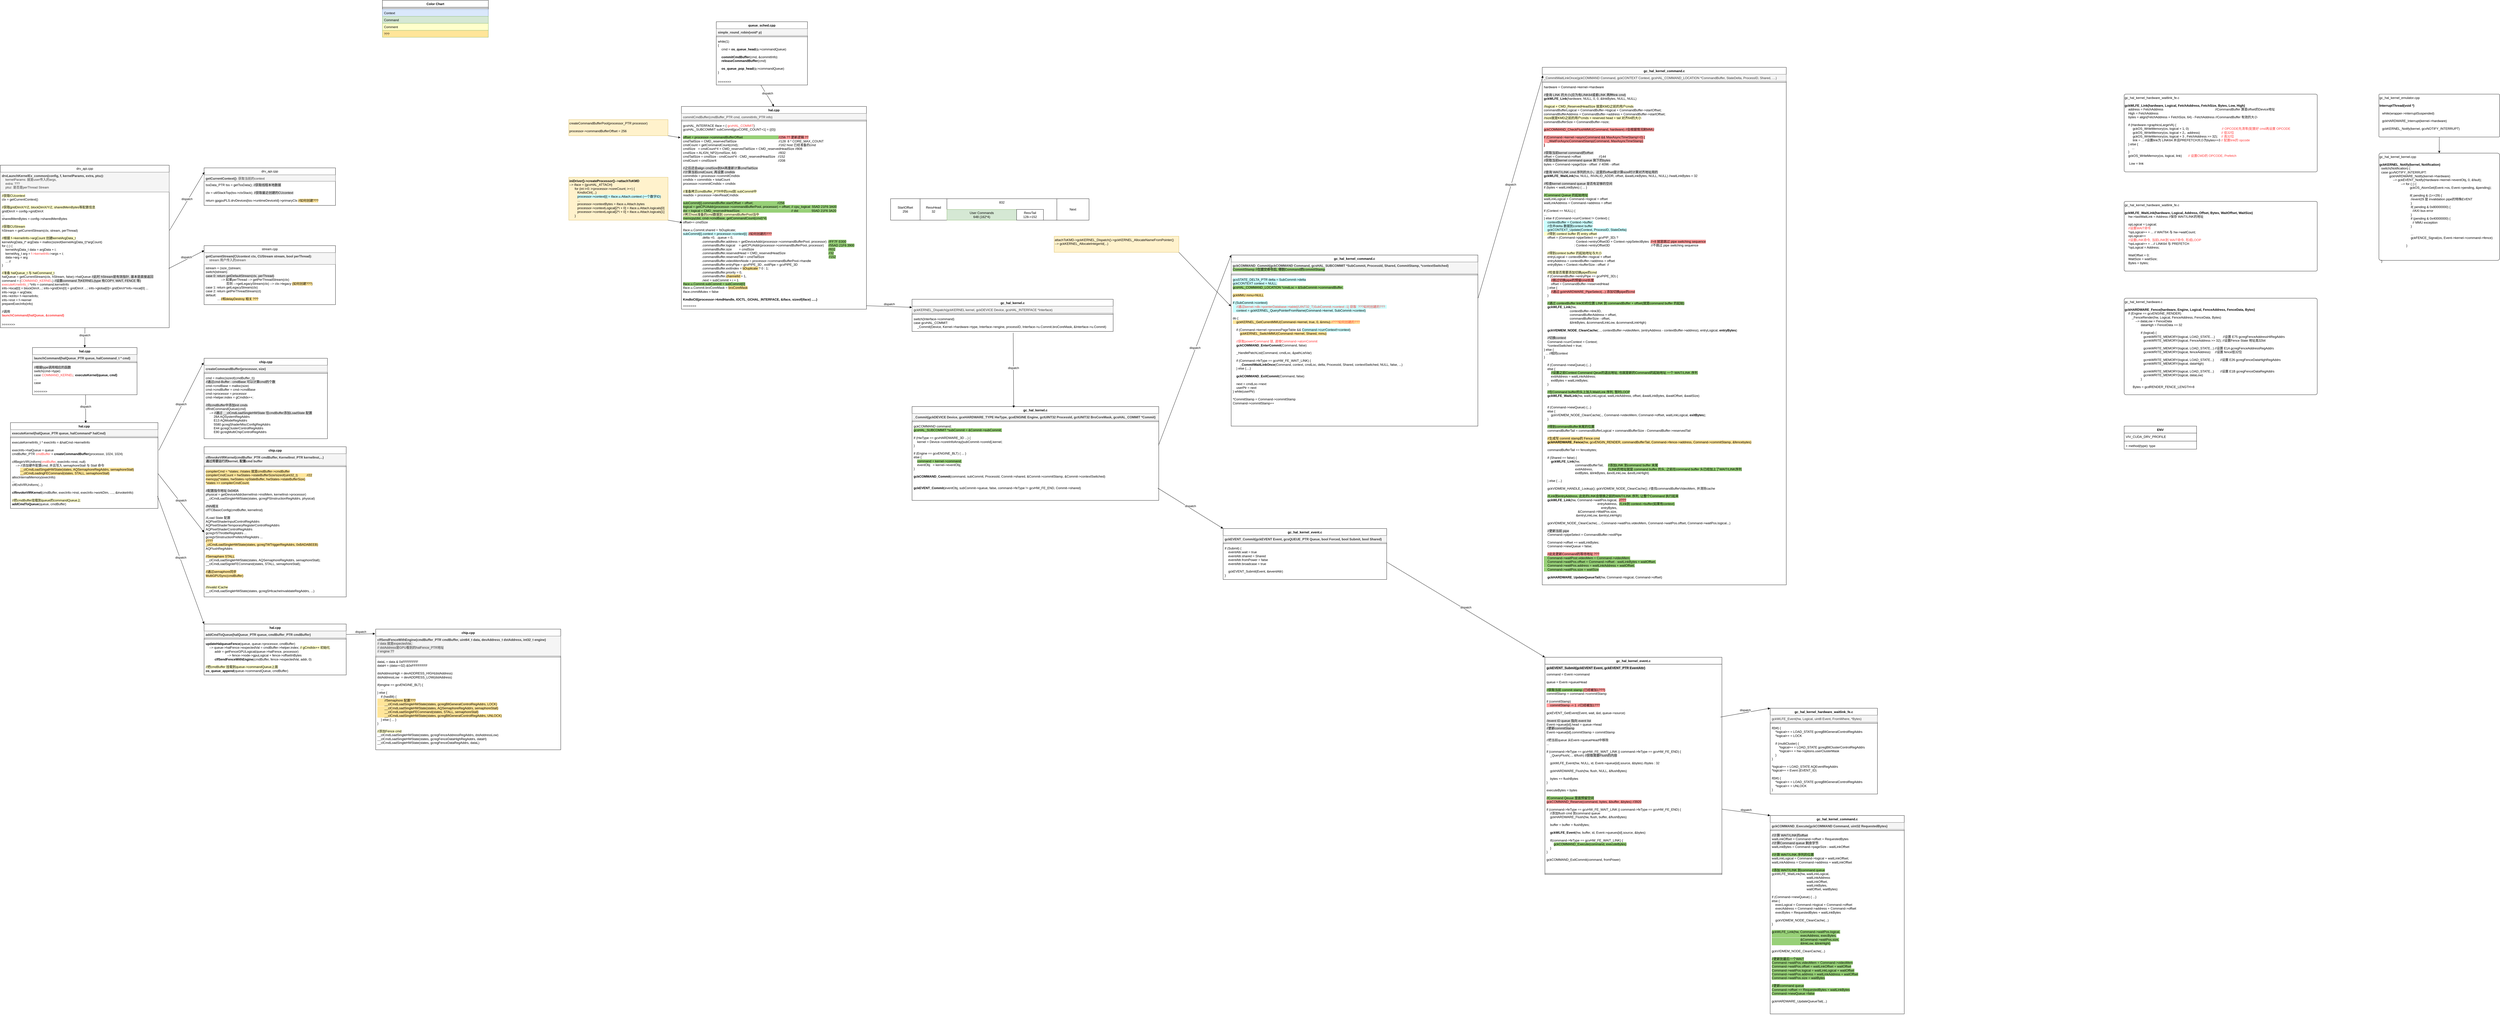 <mxfile version="25.0.3">
  <diagram name="Page-1" id="9GhINJhexpfvpIPdTT9F">
    <mxGraphModel dx="3431" dy="3223" grid="1" gridSize="10" guides="1" tooltips="1" connect="1" arrows="1" fold="1" page="1" pageScale="1" pageWidth="850" pageHeight="1100" math="0" shadow="0">
      <root>
        <mxCell id="0" />
        <mxCell id="1" parent="0" />
        <mxCell id="qWvV4iFXAZPfeYybYjg1-6" value="gc_hal_kernel_hardware_waitlink_fe.c&lt;div&gt;&lt;br&gt;&lt;/div&gt;&lt;div&gt;&lt;b&gt;gckWLFE_Link(hardware, Logical, FetchAddress, FetchSize, Bytes, Low, High)&lt;/b&gt;&lt;/div&gt;&lt;div&gt;&amp;nbsp; &amp;nbsp; address = FetchAddress&amp;nbsp; &amp;nbsp; &amp;nbsp; &amp;nbsp; &amp;nbsp; &amp;nbsp; &amp;nbsp; &amp;nbsp; &amp;nbsp; &amp;nbsp; &amp;nbsp; &amp;nbsp; &amp;nbsp; &amp;nbsp; &amp;nbsp; &amp;nbsp; &amp;nbsp; &amp;nbsp; &amp;nbsp; &amp;nbsp; &amp;nbsp; &amp;nbsp; &amp;nbsp; &amp;nbsp; &amp;nbsp; &amp;nbsp; &amp;nbsp; &amp;nbsp; &amp;nbsp; //CommandBuffer 算是offset的Device地址&lt;br&gt;&amp;nbsp; &amp;nbsp; High = FetchAddress&lt;/div&gt;&lt;div&gt;&amp;nbsp; &amp;nbsp; bytes = align(FetchAddress + FetchSize, 64) - FetchAddress //CommandBuffer 有效的大小&lt;br&gt;&amp;nbsp; &amp;nbsp;&amp;nbsp;&lt;/div&gt;&lt;div&gt;&amp;nbsp; &amp;nbsp; if (Hardware-&amp;gt;graphicsLargeVA) {&lt;/div&gt;&lt;div&gt;&amp;nbsp; &amp;nbsp; &amp;nbsp; &amp;nbsp; &amp;nbsp;gckOS_WriteMemory(os, logical + 1, 0)&amp;nbsp; &amp;nbsp; &amp;nbsp; &amp;nbsp; &amp;nbsp; &amp;nbsp; &amp;nbsp; &amp;nbsp; &amp;nbsp; &amp;nbsp; &amp;nbsp; &amp;nbsp; &amp;nbsp; &amp;nbsp; &amp;nbsp; &amp;nbsp; &amp;nbsp; &amp;nbsp; &amp;nbsp;&lt;font color=&quot;#ff3333&quot;&gt;// OPCODE先清零(配置好 cmd再设置 OPCODE&lt;/font&gt;&lt;/div&gt;&lt;div&gt;&amp;nbsp; &amp;nbsp; &amp;nbsp; &amp;nbsp; &amp;nbsp;gckOS_WriteMemory(os, logical + 2，address)&amp;nbsp; &amp;nbsp; &amp;nbsp; &amp;nbsp; &amp;nbsp; &amp;nbsp; &amp;nbsp; &amp;nbsp; &amp;nbsp; &amp;nbsp; &amp;nbsp; &amp;nbsp;&amp;nbsp;&lt;font color=&quot;#ff3333&quot;&gt;// 低32位&amp;nbsp; &amp;nbsp; &amp;nbsp; &amp;nbsp; &amp;nbsp; &amp;nbsp; &amp;nbsp; &amp;nbsp;&amp;nbsp;&lt;/font&gt;&lt;/div&gt;&lt;div&gt;&amp;nbsp; &amp;nbsp; &amp;nbsp; &amp;nbsp; &amp;nbsp;gckOS_WriteMemory(os, logical + 3 , FetchAddress &amp;gt;&amp;gt; 32);&amp;nbsp; &amp;nbsp;&amp;nbsp;&lt;font color=&quot;#ff3333&quot;&gt;// 高32位&lt;/font&gt;&lt;/div&gt;&lt;div&gt;&amp;nbsp; &amp;nbsp; &amp;nbsp; &amp;nbsp; &amp;nbsp;link = ... //设置link为 LINK64 并且PREFETCH大小为bytes&amp;gt;&amp;gt;3 &lt;font color=&quot;#ff3333&quot;&gt;// 配置link的 opcode&lt;/font&gt;&lt;/div&gt;&lt;div&gt;&amp;nbsp; &amp;nbsp; } else {&lt;/div&gt;&lt;div&gt;&amp;nbsp; &amp;nbsp; &amp;nbsp; &amp;nbsp; ...&lt;/div&gt;&lt;div&gt;&amp;nbsp; &amp;nbsp; }&lt;/div&gt;&lt;div&gt;&amp;nbsp; &amp;nbsp; gckOS_WriteMemory(os, logical, link)&amp;nbsp; &amp;nbsp; &amp;nbsp; &amp;nbsp;&lt;font color=&quot;#ff3333&quot;&gt;// 设置CMD的 OPCODE, Prefetch&lt;/font&gt;&lt;/div&gt;&lt;div&gt;&amp;nbsp; &amp;nbsp;&amp;nbsp;&lt;br&gt;&amp;nbsp; &amp;nbsp; &amp;nbsp;Low = link&lt;/div&gt;" style="rounded=1;whiteSpace=wrap;html=1;arcSize=2;align=left;horizontal=1;verticalAlign=top;" parent="1" vertex="1">
          <mxGeometry x="6920" y="-1700" width="720" height="290" as="geometry" />
        </mxCell>
        <mxCell id="qWvV4iFXAZPfeYybYjg1-8" value="gc_hal_kernel_hardware_waitlink_fe.c&lt;div&gt;&lt;br&gt;&lt;/div&gt;&lt;div&gt;&lt;b&gt;gckWLFE_WaitLink(hardware, Logical, Address, Offset, Bytes, WaitOffset, WaitSize)&lt;/b&gt;&lt;/div&gt;&lt;div&gt;&lt;span style=&quot;background-color: initial;&quot;&gt;&amp;nbsp; &amp;nbsp; hw-&amp;gt;lastWaitLink = Address //保存 WAIT/LINK的地址&lt;br&gt;&amp;nbsp; &amp;nbsp; &amp;nbsp; &amp;nbsp;&amp;nbsp;&lt;/span&gt;&lt;/div&gt;&lt;div&gt;&amp;nbsp; &amp;nbsp; opLogical = Logical;&lt;/div&gt;&lt;div&gt;&amp;nbsp; &amp;nbsp; &lt;font color=&quot;#ff3333&quot;&gt;//设置WAIT命令&lt;/font&gt;&lt;/div&gt;&lt;div&gt;&amp;nbsp; &amp;nbsp; *opLogical++ = ... // WAIT64 与 hw-&amp;gt;waitCount;&lt;/div&gt;&lt;div&gt;&amp;nbsp; &amp;nbsp; opLogical++&lt;/div&gt;&lt;div&gt;&amp;nbsp; &amp;nbsp; &lt;font color=&quot;#ff3333&quot;&gt;//设置LINK命令, 当前LINK到 WAIT命令, 形成LOOP&lt;/font&gt;&lt;/div&gt;&lt;div&gt;&amp;nbsp; &amp;nbsp; *opLogical++ = ...// LINK64 与 PREFETCH&lt;/div&gt;&lt;div&gt;&amp;nbsp; &amp;nbsp; *opLogical = Address;&lt;/div&gt;&lt;div&gt;&lt;br&gt;&lt;/div&gt;&lt;div&gt;&amp;nbsp; &amp;nbsp; WaitOffset = 0;&lt;/div&gt;&lt;div&gt;&amp;nbsp; &amp;nbsp; WaitSize = waitSize;&lt;/div&gt;&lt;div&gt;&amp;nbsp; &amp;nbsp; Bytes = bytes;&lt;br&gt;&lt;/div&gt;" style="rounded=1;whiteSpace=wrap;html=1;arcSize=2;align=left;horizontal=1;verticalAlign=top;" parent="1" vertex="1">
          <mxGeometry x="6920" y="-1300" width="720" height="260" as="geometry" />
        </mxCell>
        <mxCell id="qWvV4iFXAZPfeYybYjg1-10" value="gc_hal_kernel_hardware.c&lt;div&gt;&lt;br&gt;&lt;/div&gt;&lt;div&gt;&lt;b&gt;gckHARDWARE_Fence(hardware, Engine, Logical, FenceAddress, FenceData, Bytes)&lt;/b&gt;&lt;/div&gt;&lt;div&gt;&lt;span style=&quot;background-color: initial;&quot;&gt;&amp;nbsp; &amp;nbsp; if (Engine == gcvENGINE_RENDER)&lt;/span&gt;&lt;/div&gt;&lt;div&gt;&lt;span style=&quot;background-color: initial;&quot;&gt;&amp;nbsp; &amp;nbsp; &amp;nbsp; &amp;nbsp; _FenceRender(hw, Logical, FenceAddress, FenceData, Bytes)&lt;br&gt;&amp;nbsp; &amp;nbsp; &amp;nbsp; &amp;nbsp; &amp;nbsp; &amp;nbsp; --&amp;gt; dataLow = FenceData&lt;br&gt;&amp;nbsp; &amp;nbsp; &amp;nbsp; &amp;nbsp; &amp;nbsp; &amp;nbsp; &amp;nbsp; &amp;nbsp; &amp;nbsp; dataHigh = FenceData &amp;gt;&amp;gt; 32&lt;br&gt;&amp;nbsp; &amp;nbsp; &amp;nbsp; &amp;nbsp; &amp;nbsp; &amp;nbsp; &amp;nbsp; &amp;nbsp; &amp;nbsp;&amp;nbsp;&lt;/span&gt;&lt;/div&gt;&lt;div&gt;&lt;span style=&quot;background-color: initial;&quot;&gt;&amp;nbsp; &amp;nbsp; &amp;nbsp; &amp;nbsp; &amp;nbsp; &amp;nbsp; &amp;nbsp; &amp;nbsp; &amp;nbsp; if (logical) {&lt;/span&gt;&lt;/div&gt;&lt;div&gt;&lt;span style=&quot;background-color: initial;&quot;&gt;&amp;nbsp; &amp;nbsp; &amp;nbsp; &amp;nbsp; &amp;nbsp; &amp;nbsp; &amp;nbsp; &amp;nbsp; &amp;nbsp; &amp;nbsp; &amp;nbsp;gcmkWRITE_MEMORY(logical, LOAD_STATE....)&amp;nbsp; &amp;nbsp; &amp;nbsp; &amp;nbsp; &amp;nbsp;//设置 E75 gcregFenceAddressHiRegAddrs&lt;/span&gt;&lt;/div&gt;&lt;div&gt;&lt;span style=&quot;background-color: initial;&quot;&gt;&amp;nbsp; &amp;nbsp; &amp;nbsp; &amp;nbsp; &amp;nbsp; &amp;nbsp; &amp;nbsp; &amp;nbsp; &amp;nbsp; &amp;nbsp; &amp;nbsp;gcmkWRITE_MEMORY(logical, FenceAddress &amp;gt;&amp;gt; 32); //设置Fence State 地址高32bit&lt;/span&gt;&lt;/div&gt;&lt;div&gt;&lt;span style=&quot;background-color: initial;&quot;&gt;&amp;nbsp; &amp;nbsp; &amp;nbsp; &amp;nbsp; &amp;nbsp; &amp;nbsp; &amp;nbsp; &amp;nbsp; &amp;nbsp;&amp;nbsp;&lt;/span&gt;&lt;/div&gt;&lt;div&gt;&lt;span style=&quot;background-color: initial;&quot;&gt;&amp;nbsp; &amp;nbsp; &amp;nbsp; &amp;nbsp; &amp;nbsp; &amp;nbsp; &amp;nbsp; &amp;nbsp; &amp;nbsp; &amp;nbsp; &amp;nbsp;gcmkWRITE_MEMORY(logical, LOAD_STATE...) //设置 E1A gcregFenceAddressRegAddrs&lt;br&gt;&amp;nbsp; &amp;nbsp; &amp;nbsp; &amp;nbsp; &amp;nbsp; &amp;nbsp; &amp;nbsp; &amp;nbsp; &amp;nbsp; &amp;nbsp; &amp;nbsp;gcmkWRITE_MEMORY(logical, fenceAddress)&amp;nbsp; &amp;nbsp; &amp;nbsp;//设置 fence低32位&lt;br&gt;&lt;br&gt;&amp;nbsp; &amp;nbsp; &amp;nbsp; &amp;nbsp; &amp;nbsp; &amp;nbsp; &amp;nbsp; &amp;nbsp; &amp;nbsp; &amp;nbsp; &amp;nbsp;gcmkWRITE_MEMORY(logical, LOAD_STATE...)&amp;nbsp; &amp;nbsp; &amp;nbsp; &amp;nbsp;//设置 E26 gcregFenceDataHighRegAddrs&lt;/span&gt;&lt;/div&gt;&lt;div&gt;&lt;span style=&quot;background-color: initial;&quot;&gt;&amp;nbsp; &amp;nbsp; &amp;nbsp; &amp;nbsp; &amp;nbsp; &amp;nbsp; &amp;nbsp; &amp;nbsp; &amp;nbsp; &amp;nbsp; &amp;nbsp;gcmkWRITE_MEMORY(logical, dataHigh)&amp;nbsp; &amp;nbsp; &amp;nbsp; &amp;nbsp; &amp;nbsp; &amp;nbsp; &amp;nbsp; &amp;nbsp; &amp;nbsp;&amp;nbsp;&lt;br&gt;&lt;br&gt;&amp;nbsp; &amp;nbsp; &amp;nbsp; &amp;nbsp; &amp;nbsp; &amp;nbsp; &amp;nbsp; &amp;nbsp; &amp;nbsp; &amp;nbsp; &amp;nbsp;gcmkWRITE_MEMORY(logical, LOAD_STATE...)&amp;nbsp; &amp;nbsp; &amp;nbsp; &amp;nbsp;//设置 E1B gcregFenceDataRegAddrs&lt;/span&gt;&lt;/div&gt;&lt;div&gt;&lt;span style=&quot;background-color: initial;&quot;&gt;&amp;nbsp; &amp;nbsp; &amp;nbsp; &amp;nbsp; &amp;nbsp; &amp;nbsp; &amp;nbsp; &amp;nbsp; &amp;nbsp; &amp;nbsp; &amp;nbsp;gcmkWRITE_MEMORY(logical, dataLow)&lt;br&gt;&amp;nbsp; &amp;nbsp; &amp;nbsp; &amp;nbsp; &amp;nbsp; &amp;nbsp; &amp;nbsp; &amp;nbsp; &amp;nbsp; }&lt;/span&gt;&lt;/div&gt;&lt;div&gt;&lt;span style=&quot;background-color: initial;&quot;&gt;&lt;br&gt;&lt;/span&gt;&lt;/div&gt;&lt;div&gt;&lt;span style=&quot;background-color: initial;&quot;&gt;&amp;nbsp; &amp;nbsp; &amp;nbsp; &amp;nbsp; &amp;nbsp;Bytes = gcdRENDER_FENCE_LENGTH+8&amp;nbsp;&amp;nbsp;&lt;/span&gt;&lt;/div&gt;&lt;div&gt;&lt;span style=&quot;background-color: initial;&quot;&gt;&lt;br&gt;&lt;/span&gt;&lt;/div&gt;&lt;div&gt;&lt;span style=&quot;background-color: initial;&quot;&gt;&amp;nbsp; &amp;nbsp; &amp;nbsp;&amp;nbsp;&lt;/span&gt;&lt;/div&gt;" style="rounded=1;whiteSpace=wrap;html=1;arcSize=2;align=left;horizontal=1;verticalAlign=top;" parent="1" vertex="1">
          <mxGeometry x="6920" y="-939" width="720" height="360" as="geometry" />
        </mxCell>
        <mxCell id="qWvV4iFXAZPfeYybYjg1-12" value="&lt;div&gt;gc_hal_kernel_kernel.cpp&lt;/div&gt;&lt;div&gt;&lt;br&gt;&lt;/div&gt;&lt;div&gt;&lt;b&gt;gckKERNEL_Notify(kernel, Notification)&lt;/b&gt;&lt;/div&gt;&lt;div&gt;&amp;nbsp; switch(Notification) {&lt;/div&gt;&lt;div&gt;&amp;nbsp; case gcvNOTIFY_INTERRUPT:&lt;/div&gt;&lt;div&gt;&amp;nbsp; &amp;nbsp; &amp;nbsp; &amp;nbsp; &amp;nbsp; &amp;nbsp;gckHARDWARE_Notify(kernel-&amp;gt;hardware)&lt;/div&gt;&lt;div&gt;&amp;nbsp; &amp;nbsp; &amp;nbsp; &amp;nbsp; &amp;nbsp; &amp;nbsp; &amp;nbsp; &amp;nbsp;--&amp;gt; gckEVENT_Notify(Hardware-&amp;gt;kernel-&amp;gt;eventObj, 0, &amp;amp;fault);&lt;/div&gt;&lt;div&gt;&amp;nbsp; &amp;nbsp; &amp;nbsp; &amp;nbsp; &amp;nbsp; &amp;nbsp; &amp;nbsp; &amp;nbsp; &amp;nbsp; &amp;nbsp; &amp;nbsp; &amp;nbsp; --&amp;gt; for (;;) {&lt;/div&gt;&lt;div&gt;&amp;nbsp; &amp;nbsp; &amp;nbsp; &amp;nbsp; &amp;nbsp; &amp;nbsp; &amp;nbsp; &amp;nbsp; &amp;nbsp; &amp;nbsp; &amp;nbsp; &amp;nbsp; &amp;nbsp; &amp;nbsp; &amp;nbsp; &amp;nbsp; &amp;nbsp; gckOS_AtomGet(Event-&amp;gt;os, Event-&amp;gt;pending, &amp;amp;pending);&lt;/div&gt;&lt;div&gt;&amp;nbsp; &amp;nbsp; &amp;nbsp; &amp;nbsp; &amp;nbsp; &amp;nbsp; &amp;nbsp; &amp;nbsp; &amp;nbsp; &amp;nbsp; &amp;nbsp; &amp;nbsp; &amp;nbsp; &amp;nbsp; &amp;nbsp; &amp;nbsp; &amp;nbsp;&amp;nbsp;&lt;/div&gt;&lt;div&gt;&amp;nbsp; &amp;nbsp; &amp;nbsp; &amp;nbsp; &amp;nbsp; &amp;nbsp; &amp;nbsp; &amp;nbsp; &amp;nbsp; &amp;nbsp; &amp;nbsp; &amp;nbsp; &amp;nbsp; &amp;nbsp; &amp;nbsp; &amp;nbsp; &amp;nbsp; if( pending &amp;amp; (1&amp;lt;&amp;lt;29) {&lt;/div&gt;&lt;div&gt;&amp;nbsp; &amp;nbsp; &amp;nbsp; &amp;nbsp; &amp;nbsp; &amp;nbsp; &amp;nbsp; &amp;nbsp; &amp;nbsp; &amp;nbsp; &amp;nbsp; &amp;nbsp; &amp;nbsp; &amp;nbsp; &amp;nbsp; &amp;nbsp; &amp;nbsp; &amp;nbsp;//event29 是 invalidation pipe的特殊EVENT&lt;/div&gt;&lt;div&gt;&amp;nbsp; &amp;nbsp; &amp;nbsp; &amp;nbsp; &amp;nbsp; &amp;nbsp; &amp;nbsp; &amp;nbsp; &amp;nbsp; &amp;nbsp; &amp;nbsp; &amp;nbsp; &amp;nbsp; &amp;nbsp; &amp;nbsp; &amp;nbsp; &amp;nbsp; &amp;nbsp;}&lt;/div&gt;&lt;div&gt;&amp;nbsp; &amp;nbsp; &amp;nbsp; &amp;nbsp; &amp;nbsp; &amp;nbsp; &amp;nbsp; &amp;nbsp; &amp;nbsp; &amp;nbsp; &amp;nbsp; &amp;nbsp; &amp;nbsp; &amp;nbsp; &amp;nbsp; &amp;nbsp; &amp;nbsp; &amp;nbsp;if( pending &amp;amp; 0x80000000) {&lt;/div&gt;&lt;div&gt;&amp;nbsp; &amp;nbsp; &amp;nbsp; &amp;nbsp; &amp;nbsp; &amp;nbsp; &amp;nbsp; &amp;nbsp; &amp;nbsp; &amp;nbsp; &amp;nbsp; &amp;nbsp; &amp;nbsp; &amp;nbsp; &amp;nbsp; &amp;nbsp; &amp;nbsp; &amp;nbsp; &amp;nbsp;//AXI bus error&lt;/div&gt;&lt;div&gt;&amp;nbsp; &amp;nbsp; &amp;nbsp; &amp;nbsp; &amp;nbsp; &amp;nbsp; &amp;nbsp; &amp;nbsp; &amp;nbsp; &amp;nbsp; &amp;nbsp; &amp;nbsp; &amp;nbsp; &amp;nbsp; &amp;nbsp; &amp;nbsp; &amp;nbsp; &amp;nbsp;}&lt;/div&gt;&lt;div&gt;&amp;nbsp; &amp;nbsp; &amp;nbsp; &amp;nbsp; &amp;nbsp; &amp;nbsp; &amp;nbsp; &amp;nbsp; &amp;nbsp; &amp;nbsp; &amp;nbsp; &amp;nbsp; &amp;nbsp; &amp;nbsp; &amp;nbsp; &amp;nbsp; &amp;nbsp; &amp;nbsp;if (pending &amp;amp; 0x40000000) {&lt;/div&gt;&lt;div&gt;&amp;nbsp; &amp;nbsp; &amp;nbsp; &amp;nbsp; &amp;nbsp; &amp;nbsp; &amp;nbsp; &amp;nbsp; &amp;nbsp; &amp;nbsp; &amp;nbsp; &amp;nbsp; &amp;nbsp; &amp;nbsp; &amp;nbsp; &amp;nbsp; &amp;nbsp; &amp;nbsp; &amp;nbsp;// MMU exception&lt;/div&gt;&lt;div&gt;&amp;nbsp; &amp;nbsp; &amp;nbsp; &amp;nbsp; &amp;nbsp; &amp;nbsp; &amp;nbsp; &amp;nbsp; &amp;nbsp; &amp;nbsp; &amp;nbsp; &amp;nbsp; &amp;nbsp; &amp;nbsp; &amp;nbsp; &amp;nbsp; &amp;nbsp; &amp;nbsp;}&lt;/div&gt;&lt;div&gt;&amp;nbsp; &amp;nbsp; &amp;nbsp; &amp;nbsp; &amp;nbsp; &amp;nbsp; &amp;nbsp; &amp;nbsp; &amp;nbsp; &amp;nbsp; &amp;nbsp;&amp;nbsp;&lt;/div&gt;&lt;div&gt;&amp;nbsp; &amp;nbsp; &amp;nbsp; &amp;nbsp; &amp;nbsp; &amp;nbsp; &amp;nbsp; &amp;nbsp; &amp;nbsp; &amp;nbsp; &amp;nbsp; &amp;nbsp; &amp;nbsp; &amp;nbsp; &amp;nbsp; &amp;nbsp; &amp;nbsp; &amp;nbsp;...&lt;/div&gt;&lt;div&gt;&amp;nbsp; &amp;nbsp; &amp;nbsp; &amp;nbsp; &amp;nbsp; &amp;nbsp; &amp;nbsp; &amp;nbsp; &amp;nbsp; &amp;nbsp; &amp;nbsp; &amp;nbsp; &amp;nbsp; &amp;nbsp; &amp;nbsp; &amp;nbsp; &amp;nbsp; &amp;nbsp;gckFENCE_Signal(os, Event-&amp;gt;kernel-&amp;gt;command-&amp;gt;fence)&lt;/div&gt;&lt;div&gt;&lt;br&gt;&lt;/div&gt;&lt;div&gt;&amp;nbsp; &amp;nbsp; &amp;nbsp; &amp;nbsp; &amp;nbsp; &amp;nbsp; &amp;nbsp; &amp;nbsp; &amp;nbsp; &amp;nbsp; &amp;nbsp; &amp;nbsp; &amp;nbsp; &amp;nbsp; &amp;nbsp; }&lt;/div&gt;&lt;div&gt;&lt;br&gt;&lt;/div&gt;&lt;div&gt;&lt;br&gt;&lt;/div&gt;&lt;div&gt;&lt;br&gt;&lt;/div&gt;&lt;div&gt;&amp;nbsp; }&lt;/div&gt;&lt;div&gt;&lt;br&gt;&lt;/div&gt;&lt;div&gt;&lt;br&gt;&lt;/div&gt;&lt;div&gt;&amp;nbsp; &amp;nbsp;&amp;nbsp;&lt;/div&gt;" style="rounded=1;whiteSpace=wrap;html=1;arcSize=2;align=left;horizontal=1;verticalAlign=top;" parent="1" vertex="1">
          <mxGeometry x="7870" y="-1480" width="450" height="400" as="geometry" />
        </mxCell>
        <mxCell id="qWvV4iFXAZPfeYybYjg1-14" style="edgeStyle=orthogonalEdgeStyle;rounded=0;orthogonalLoop=1;jettySize=auto;html=1;exitX=0.5;exitY=1;exitDx=0;exitDy=0;entryX=0.5;entryY=0;entryDx=0;entryDy=0;" parent="1" source="qWvV4iFXAZPfeYybYjg1-13" target="qWvV4iFXAZPfeYybYjg1-12" edge="1">
          <mxGeometry relative="1" as="geometry" />
        </mxCell>
        <mxCell id="qWvV4iFXAZPfeYybYjg1-13" value="&lt;div&gt;gc_hal_kernel_emulator.cpp&lt;/div&gt;&lt;div&gt;&lt;br&gt;&lt;/div&gt;&lt;div&gt;&lt;b&gt;InterruptThread(void *)&lt;/b&gt;&lt;/div&gt;&lt;div&gt;&lt;br&gt;&lt;/div&gt;&lt;div&gt;&amp;nbsp; &amp;nbsp;while(wrapper-&amp;gt;interruptSuspended)&lt;/div&gt;&lt;div&gt;&lt;br&gt;&lt;/div&gt;&lt;div&gt;&amp;nbsp; &amp;nbsp;gckHARDWARE_Interrupt(kernel-&amp;gt;hardware)&lt;/div&gt;&lt;div&gt;&lt;br&gt;&lt;/div&gt;&lt;div&gt;&amp;nbsp; &amp;nbsp;gckKERNEL_Notify(kernel, gcvNOTIFY_INTERRUPT)&lt;/div&gt;&lt;div&gt;&amp;nbsp; &amp;nbsp;&amp;nbsp;&lt;/div&gt;" style="rounded=1;whiteSpace=wrap;html=1;arcSize=2;align=left;horizontal=1;verticalAlign=top;" parent="1" vertex="1">
          <mxGeometry x="7870" y="-1700" width="450" height="160" as="geometry" />
        </mxCell>
        <mxCell id="QSAenKkpdjQW8zQk9t1L-1" value="&lt;span style=&quot;text-align: left;&quot;&gt;drv_api.cpp&lt;/span&gt;" style="swimlane;fontStyle=0;childLayout=stackLayout;horizontal=1;startSize=26;fillColor=none;horizontalStack=0;resizeParent=1;resizeParentMax=0;resizeLast=0;collapsible=1;marginBottom=0;whiteSpace=wrap;html=1;" parent="1" vertex="1">
          <mxGeometry x="-1000" y="-1435" width="630" height="606" as="geometry" />
        </mxCell>
        <mxCell id="QSAenKkpdjQW8zQk9t1L-2" value="&lt;div&gt;&lt;b&gt;drvLaunchKernelEx_common(config, f, kernelParams, extra, ptsz):&lt;br&gt;&lt;/b&gt;&amp;nbsp; &amp;nbsp; kernelParams: 就是user传入的args,&lt;/div&gt;&lt;div&gt;&amp;nbsp; &amp;nbsp; extra: ???&amp;nbsp;&amp;nbsp;&lt;br&gt;&amp;nbsp; &amp;nbsp; ptsz: 是否是perThread Stream&lt;br&gt;&lt;br&gt;&lt;/div&gt;&lt;div&gt;&lt;br&gt;&lt;/div&gt;" style="text;strokeColor=#666666;fillColor=#f5f5f5;align=left;verticalAlign=top;spacingLeft=4;spacingRight=4;overflow=hidden;rotatable=0;points=[[0,0.5],[1,0.5]];portConstraint=eastwest;whiteSpace=wrap;html=1;fontColor=#333333;" parent="QSAenKkpdjQW8zQk9t1L-1" vertex="1">
          <mxGeometry y="26" width="630" height="74" as="geometry" />
        </mxCell>
        <mxCell id="QSAenKkpdjQW8zQk9t1L-3" value="&lt;div&gt;&lt;span style=&quot;background-color: rgb(255, 255, 204);&quot;&gt;//获取CUcontext&lt;/span&gt;&lt;/div&gt;&lt;span style=&quot;background-color: rgb(255, 255, 204);&quot;&gt;&lt;div&gt;ctx = getCurrentContext()&lt;/div&gt;&lt;div&gt;&lt;span style=&quot;background-color: rgb(255, 255, 204);&quot;&gt;&lt;br&gt;&lt;/span&gt;&lt;/div&gt;//获取gridDimX/Y/Z, blockDimX/Y/Z, sharedMemBytes等配置信息&lt;br&gt;&lt;/span&gt;gridDimX = config-&amp;gt;gridDimX&lt;br&gt;...&lt;br&gt;sharedMemBytes = config-&amp;gt;sharedMemBytes&lt;div&gt;&lt;br&gt;&lt;/div&gt;&lt;div&gt;&lt;span style=&quot;background-color: rgb(255, 255, 204);&quot;&gt;//获取CUStream&lt;/span&gt;&lt;/div&gt;&lt;div&gt;hStream = getCurrentStream(ctx, stream, perThread)&lt;/div&gt;&lt;div&gt;&lt;br&gt;&lt;/div&gt;&lt;div&gt;&lt;span style=&quot;background-color: rgb(255, 255, 204);&quot;&gt;//根据 f-&amp;gt;kernelInfo-&amp;gt;argCount 创建kernelArgData_t&lt;/span&gt;&lt;/div&gt;&lt;div&gt;kernelArgData_t* argData = malloc(sizeof(kernelArgData_t)*argCount)&lt;/div&gt;&lt;div&gt;for (;;) {&lt;br&gt;&amp;nbsp; &amp;nbsp; kernelArgData_t data = argData + i;&lt;/div&gt;&lt;div&gt;&amp;nbsp; &amp;nbsp; kernelArg_t arg = &lt;font color=&quot;#ff3333&quot;&gt;f-&amp;gt;kernelInfo&lt;/font&gt;-&amp;gt;args + i;&lt;br&gt;&amp;nbsp; &amp;nbsp; data-&amp;gt;arg = arg&lt;/div&gt;&lt;div&gt;&amp;nbsp; &amp;nbsp; ... //&lt;/div&gt;&lt;div&gt;}&lt;/div&gt;&lt;div&gt;&lt;br&gt;&lt;/div&gt;&lt;div&gt;&lt;span style=&quot;background-color: rgb(255, 255, 204);&quot;&gt;//准备 halQueue_t 与 halCommand_t&lt;/span&gt;&lt;br&gt;halQueue = getCurrentStream(ctx, hStream, false)-&amp;gt;halQueue &lt;span style=&quot;background-color: rgb(230, 230, 230);&quot;&gt;//此时 hStream是有效指针, 基本是直接返回&lt;/span&gt;&lt;br&gt;command = {&lt;font color=&quot;#ff3333&quot;&gt;COMMAND_KERNEL&lt;/font&gt;} &lt;span style=&quot;background-color: rgb(230, 230, 230);&quot;&gt;//设置command 为KERNEL(type 有COPY, WAIT, FENCE 等)&lt;/span&gt;&lt;br&gt;&lt;font color=&quot;#ff3333&quot;&gt;executeKrnelInfo_t&lt;/font&gt; *info = command.kernelInfo&lt;br&gt;info-&amp;gt;local[0] = blockDimX...; info-&amp;gt;gridDim[0] = gridDimX ...; info-&amp;gt;global[0]= gridDimX*info-&amp;gt;local[0] ...&lt;br&gt;info-&amp;gt;args = argData;&lt;/div&gt;&lt;div&gt;info-&amp;gt;kInfo= f-&amp;gt;kernelInfo;&lt;br&gt;info-&amp;gt;inst = f-&amp;gt;kernel&lt;/div&gt;&lt;div&gt;prepareExecInfo(info)&lt;/div&gt;&lt;div&gt;&lt;br&gt;&lt;/div&gt;&lt;div&gt;//调用&lt;/div&gt;&lt;div&gt;&lt;font color=&quot;#ff3333&quot;&gt;&lt;b&gt;launchCommand(halQueue, &amp;amp;command)&lt;/b&gt;&lt;/font&gt;&lt;/div&gt;" style="text;strokeColor=none;fillColor=none;align=left;verticalAlign=top;spacingLeft=4;spacingRight=4;overflow=hidden;rotatable=0;points=[[0,0.5],[1,0.5]];portConstraint=eastwest;whiteSpace=wrap;html=1;" parent="QSAenKkpdjQW8zQk9t1L-1" vertex="1">
          <mxGeometry y="100" width="630" height="480" as="geometry" />
        </mxCell>
        <mxCell id="QSAenKkpdjQW8zQk9t1L-32" value="&amp;gt;&amp;gt;&amp;gt;&amp;gt;&amp;gt;&amp;gt;&amp;gt;" style="text;strokeColor=none;fillColor=none;align=left;verticalAlign=top;spacingLeft=4;spacingRight=4;overflow=hidden;rotatable=0;points=[[0,0.5],[1,0.5]];portConstraint=eastwest;whiteSpace=wrap;html=1;" parent="QSAenKkpdjQW8zQk9t1L-1" vertex="1">
          <mxGeometry y="580" width="630" height="26" as="geometry" />
        </mxCell>
        <mxCell id="QSAenKkpdjQW8zQk9t1L-5" value="Color Chart" style="swimlane;fontStyle=1;align=center;verticalAlign=top;childLayout=stackLayout;horizontal=1;startSize=26;horizontalStack=0;resizeParent=1;resizeParentMax=0;resizeLast=0;collapsible=1;marginBottom=0;whiteSpace=wrap;html=1;" parent="1" vertex="1">
          <mxGeometry x="425" y="-2050" width="395" height="138" as="geometry" />
        </mxCell>
        <mxCell id="QSAenKkpdjQW8zQk9t1L-7" value="" style="line;strokeWidth=1;fillColor=none;align=left;verticalAlign=middle;spacingTop=-1;spacingLeft=3;spacingRight=3;rotatable=0;labelPosition=right;points=[];portConstraint=eastwest;strokeColor=inherit;" parent="QSAenKkpdjQW8zQk9t1L-5" vertex="1">
          <mxGeometry y="26" width="395" height="8" as="geometry" />
        </mxCell>
        <mxCell id="QSAenKkpdjQW8zQk9t1L-6" value="Context" style="text;strokeColor=#6c8ebf;fillColor=#dae8fc;align=left;verticalAlign=top;spacingLeft=4;spacingRight=4;overflow=hidden;rotatable=0;points=[[0,0.5],[1,0.5]];portConstraint=eastwest;whiteSpace=wrap;html=1;" parent="QSAenKkpdjQW8zQk9t1L-5" vertex="1">
          <mxGeometry y="34" width="395" height="26" as="geometry" />
        </mxCell>
        <mxCell id="QSAenKkpdjQW8zQk9t1L-8" value="Command" style="text;strokeColor=#82b366;fillColor=#d5e8d4;align=left;verticalAlign=top;spacingLeft=4;spacingRight=4;overflow=hidden;rotatable=0;points=[[0,0.5],[1,0.5]];portConstraint=eastwest;whiteSpace=wrap;html=1;" parent="QSAenKkpdjQW8zQk9t1L-5" vertex="1">
          <mxGeometry y="60" width="395" height="26" as="geometry" />
        </mxCell>
        <mxCell id="QSAenKkpdjQW8zQk9t1L-16" value="Comment" style="text;strokeColor=#82b366;fillColor=#FFFFCC;align=left;verticalAlign=top;spacingLeft=4;spacingRight=4;overflow=hidden;rotatable=0;points=[[0,0.5],[1,0.5]];portConstraint=eastwest;whiteSpace=wrap;html=1;" parent="QSAenKkpdjQW8zQk9t1L-5" vertex="1">
          <mxGeometry y="86" width="395" height="26" as="geometry" />
        </mxCell>
        <mxCell id="QSAenKkpdjQW8zQk9t1L-17" value="???" style="text;strokeColor=#82b366;fillColor=#FFE599;align=left;verticalAlign=top;spacingLeft=4;spacingRight=4;overflow=hidden;rotatable=0;points=[[0,0.5],[1,0.5]];portConstraint=eastwest;whiteSpace=wrap;html=1;" parent="QSAenKkpdjQW8zQk9t1L-5" vertex="1">
          <mxGeometry y="112" width="395" height="26" as="geometry" />
        </mxCell>
        <mxCell id="QSAenKkpdjQW8zQk9t1L-9" value="&lt;span style=&quot;text-align: left;&quot;&gt;stream.cpp&lt;/span&gt;" style="swimlane;fontStyle=0;childLayout=stackLayout;horizontal=1;startSize=26;fillColor=none;horizontalStack=0;resizeParent=1;resizeParentMax=0;resizeLast=0;collapsible=1;marginBottom=0;whiteSpace=wrap;html=1;" parent="1" vertex="1">
          <mxGeometry x="-240" y="-1135" width="490" height="220" as="geometry" />
        </mxCell>
        <mxCell id="QSAenKkpdjQW8zQk9t1L-10" value="&lt;div&gt;&lt;b&gt;getCurrentStream(CUcontext ctx, CUStream stream, bool perThread):&lt;br&gt;&lt;/b&gt;&amp;nbsp; &amp;nbsp; stream 用户传入的stream&lt;/div&gt;&lt;div&gt;&lt;br&gt;&lt;/div&gt;&lt;div&gt;&lt;br&gt;&lt;/div&gt;" style="text;strokeColor=#666666;fillColor=#f5f5f5;align=left;verticalAlign=top;spacingLeft=4;spacingRight=4;overflow=hidden;rotatable=0;points=[[0,0.5],[1,0.5]];portConstraint=eastwest;whiteSpace=wrap;html=1;fontColor=#333333;" parent="QSAenKkpdjQW8zQk9t1L-9" vertex="1">
          <mxGeometry y="26" width="490" height="44" as="geometry" />
        </mxCell>
        <mxCell id="QSAenKkpdjQW8zQk9t1L-11" value="&lt;div&gt;istream = (size_t)stream;&lt;/div&gt;switch(istream)&lt;br&gt;&lt;span style=&quot;background-color: rgb(230, 230, 230);&quot;&gt;case 0: return getDefaultStream(ctx, perThread)&lt;/span&gt;&lt;br&gt;&amp;nbsp; &amp;nbsp; &amp;nbsp; &amp;nbsp; &amp;nbsp; &amp;nbsp; &amp;nbsp; &amp;nbsp; &amp;nbsp;--&amp;gt; 如果perThread --&amp;gt; getPerThreadStream(ctx)&lt;div&gt;&amp;nbsp; &amp;nbsp; &amp;nbsp; &amp;nbsp; &amp;nbsp; &amp;nbsp; &amp;nbsp; &amp;nbsp; &amp;nbsp; &amp;nbsp; &amp;nbsp; &amp;nbsp;否则 --&amp;gt;getLegacyStream(ctx) --&amp;gt; ctx-&amp;gt;legacy &lt;span style=&quot;background-color: rgb(255, 229, 153);&quot;&gt;(如何创建???)&lt;/span&gt;&lt;br&gt;case 1: return getLegacyStream(ctx)&lt;br&gt;case 2: return getPerThreadStream(ct)&lt;br&gt;default:&lt;br&gt;&amp;nbsp; &amp;nbsp; &amp;nbsp; &amp;nbsp; &amp;nbsp; &amp;nbsp; &amp;nbsp;... &lt;span style=&quot;background-color: rgb(255, 229, 153);&quot;&gt;//和delayDestroy 相关 ???&lt;/span&gt;&lt;/div&gt;&lt;div&gt;&lt;span style=&quot;background-color: rgb(255, 229, 153);&quot;&gt;&lt;br&gt;&lt;/span&gt;&lt;/div&gt;&lt;div&gt;&lt;br&gt;&lt;/div&gt;" style="text;strokeColor=none;fillColor=none;align=left;verticalAlign=top;spacingLeft=4;spacingRight=4;overflow=hidden;rotatable=0;points=[[0,0.5],[1,0.5]];portConstraint=eastwest;whiteSpace=wrap;html=1;" parent="QSAenKkpdjQW8zQk9t1L-9" vertex="1">
          <mxGeometry y="70" width="490" height="150" as="geometry" />
        </mxCell>
        <mxCell id="QSAenKkpdjQW8zQk9t1L-19" value="&lt;div style=&quot;text-align: left;&quot;&gt;&lt;span style=&quot;background-color: initial;&quot;&gt;drv_api.cpp&lt;/span&gt;&lt;/div&gt;" style="swimlane;fontStyle=0;childLayout=stackLayout;horizontal=1;startSize=26;fillColor=none;horizontalStack=0;resizeParent=1;resizeParentMax=0;resizeLast=0;collapsible=1;marginBottom=0;whiteSpace=wrap;html=1;" parent="1" vertex="1">
          <mxGeometry x="-240" y="-1425" width="490" height="140" as="geometry" />
        </mxCell>
        <mxCell id="QSAenKkpdjQW8zQk9t1L-20" value="&lt;div&gt;&lt;b&gt;getCurrentContext():&lt;/b&gt;&amp;nbsp;获取当前的context&lt;br&gt;&lt;/div&gt;&lt;div&gt;&lt;br&gt;&lt;/div&gt;" style="text;strokeColor=#666666;fillColor=#f5f5f5;align=left;verticalAlign=top;spacingLeft=4;spacingRight=4;overflow=hidden;rotatable=0;points=[[0,0.5],[1,0.5]];portConstraint=eastwest;whiteSpace=wrap;html=1;fontColor=#333333;" parent="QSAenKkpdjQW8zQk9t1L-19" vertex="1">
          <mxGeometry y="26" width="490" height="24" as="geometry" />
        </mxCell>
        <mxCell id="QSAenKkpdjQW8zQk9t1L-21" value="&lt;div&gt;tssData_PTR tss = getTssData(); &lt;span style=&quot;background-color: rgb(230, 230, 230);&quot;&gt;//获取线程本地数据&lt;/span&gt;&lt;br&gt;&lt;br&gt;ctx = utilStackTop(tss-&amp;gt;ctxStack); &lt;span style=&quot;background-color: rgb(230, 230, 230);&quot;&gt;//获取最近创建的CUcontext&lt;/span&gt;&lt;/div&gt;&lt;div&gt;&lt;br&gt;&lt;/div&gt;&lt;div&gt;return gpgpuPLS.drvDevices[tss-&amp;gt;runtimeDeviceId]-&amp;gt;primaryCtx &lt;span style=&quot;background-color: rgb(255, 229, 153);&quot;&gt;//如何创建???&lt;/span&gt;&lt;/div&gt;" style="text;strokeColor=none;fillColor=none;align=left;verticalAlign=top;spacingLeft=4;spacingRight=4;overflow=hidden;rotatable=0;points=[[0,0.5],[1,0.5]];portConstraint=eastwest;whiteSpace=wrap;html=1;" parent="QSAenKkpdjQW8zQk9t1L-19" vertex="1">
          <mxGeometry y="50" width="490" height="90" as="geometry" />
        </mxCell>
        <mxCell id="QSAenKkpdjQW8zQk9t1L-25" value="hal.cpp" style="swimlane;fontStyle=1;align=center;verticalAlign=top;childLayout=stackLayout;horizontal=1;startSize=26;horizontalStack=0;resizeParent=1;resizeParentMax=0;resizeLast=0;collapsible=1;marginBottom=0;whiteSpace=wrap;html=1;" parent="1" vertex="1">
          <mxGeometry x="-880" y="-755" width="390" height="176" as="geometry" />
        </mxCell>
        <mxCell id="QSAenKkpdjQW8zQk9t1L-26" value="&lt;b&gt;launchCommand(halQueue_PTR queue, halCommand_t * cmd)&lt;/b&gt;" style="text;strokeColor=#666666;fillColor=#f5f5f5;align=left;verticalAlign=top;spacingLeft=4;spacingRight=4;overflow=hidden;rotatable=0;points=[[0,0.5],[1,0.5]];portConstraint=eastwest;whiteSpace=wrap;html=1;fontColor=#333333;" parent="QSAenKkpdjQW8zQk9t1L-25" vertex="1">
          <mxGeometry y="26" width="390" height="26" as="geometry" />
        </mxCell>
        <mxCell id="QSAenKkpdjQW8zQk9t1L-27" value="" style="line;strokeWidth=1;fillColor=none;align=left;verticalAlign=middle;spacingTop=-1;spacingLeft=3;spacingRight=3;rotatable=0;labelPosition=right;points=[];portConstraint=eastwest;strokeColor=inherit;" parent="QSAenKkpdjQW8zQk9t1L-25" vertex="1">
          <mxGeometry y="52" width="390" height="8" as="geometry" />
        </mxCell>
        <mxCell id="QSAenKkpdjQW8zQk9t1L-28" value="&lt;div&gt;&lt;span style=&quot;background-color: rgb(230, 230, 230);&quot;&gt;//根据type调用相应的函数&lt;br&gt;&lt;/span&gt;switch(cmd-&amp;gt;type)&lt;br&gt;case &lt;font color=&quot;#ff3333&quot;&gt;COMMAND_KERNEL&lt;/font&gt;: &lt;b&gt;executeKernel(queue, cmd)&lt;/b&gt;&lt;br&gt;...&lt;br&gt;case&amp;nbsp;&lt;/div&gt;" style="text;strokeColor=none;fillColor=none;align=left;verticalAlign=top;spacingLeft=4;spacingRight=4;overflow=hidden;rotatable=0;points=[[0,0.5],[1,0.5]];portConstraint=eastwest;whiteSpace=wrap;html=1;" parent="QSAenKkpdjQW8zQk9t1L-25" vertex="1">
          <mxGeometry y="60" width="390" height="90" as="geometry" />
        </mxCell>
        <mxCell id="QSAenKkpdjQW8zQk9t1L-34" value="&amp;gt;&amp;gt;&amp;gt;&amp;gt;&amp;gt;&amp;gt;&amp;gt;" style="text;strokeColor=none;fillColor=none;align=left;verticalAlign=top;spacingLeft=4;spacingRight=4;overflow=hidden;rotatable=0;points=[[0,0.5],[1,0.5]];portConstraint=eastwest;whiteSpace=wrap;html=1;" parent="QSAenKkpdjQW8zQk9t1L-25" vertex="1">
          <mxGeometry y="150" width="390" height="26" as="geometry" />
        </mxCell>
        <mxCell id="QSAenKkpdjQW8zQk9t1L-33" value="dispatch" style="html=1;verticalAlign=bottom;endArrow=block;curved=0;rounded=0;entryX=0.5;entryY=0;entryDx=0;entryDy=0;exitX=0.501;exitY=1.038;exitDx=0;exitDy=0;exitPerimeter=0;" parent="1" source="QSAenKkpdjQW8zQk9t1L-32" target="QSAenKkpdjQW8zQk9t1L-25" edge="1">
          <mxGeometry width="80" relative="1" as="geometry">
            <mxPoint x="-980" y="-785" as="sourcePoint" />
            <mxPoint x="-900" y="-785" as="targetPoint" />
          </mxGeometry>
        </mxCell>
        <mxCell id="QSAenKkpdjQW8zQk9t1L-35" value="hal.cpp" style="swimlane;fontStyle=1;align=center;verticalAlign=top;childLayout=stackLayout;horizontal=1;startSize=26;horizontalStack=0;resizeParent=1;resizeParentMax=0;resizeLast=0;collapsible=1;marginBottom=0;whiteSpace=wrap;html=1;" parent="1" vertex="1">
          <mxGeometry x="-962" y="-475" width="550" height="320" as="geometry" />
        </mxCell>
        <mxCell id="QSAenKkpdjQW8zQk9t1L-36" value="&lt;b&gt;executeKernel(halQueue_PTR queue, halCommand* halCmd)&lt;/b&gt;" style="text;strokeColor=#666666;fillColor=#f5f5f5;align=left;verticalAlign=top;spacingLeft=4;spacingRight=4;overflow=hidden;rotatable=0;points=[[0,0.5],[1,0.5]];portConstraint=eastwest;whiteSpace=wrap;html=1;fontColor=#333333;" parent="QSAenKkpdjQW8zQk9t1L-35" vertex="1">
          <mxGeometry y="26" width="550" height="26" as="geometry" />
        </mxCell>
        <mxCell id="QSAenKkpdjQW8zQk9t1L-37" value="" style="line;strokeWidth=1;fillColor=none;align=left;verticalAlign=middle;spacingTop=-1;spacingLeft=3;spacingRight=3;rotatable=0;labelPosition=right;points=[];portConstraint=eastwest;strokeColor=inherit;" parent="QSAenKkpdjQW8zQk9t1L-35" vertex="1">
          <mxGeometry y="52" width="550" height="8" as="geometry" />
        </mxCell>
        <mxCell id="QSAenKkpdjQW8zQk9t1L-38" value="executeKernelInfo_t * execInfo = &amp;amp;halCmd-&amp;gt;kernelInfo&lt;br&gt;&lt;br&gt;execInfo-&amp;gt;halQueue = queue&lt;br&gt;cmdBuffer_PTR &lt;font color=&quot;#ff3333&quot;&gt;cmdBuffer &lt;/font&gt;= &lt;b&gt;createCommandBuffer&lt;/b&gt;(processor, 1024, 1024)&lt;div&gt;&lt;br&gt;&lt;/div&gt;&lt;div&gt;clfBeginVIRUniform(&lt;font color=&quot;#ff3333&quot;&gt;cmdBuffer&lt;/font&gt;, execInfo-&amp;gt;inst, null)&lt;/div&gt;&lt;div&gt;&amp;nbsp; &amp;nbsp; --&amp;gt; //添加硬件配置cmd, 并且写入 semaphoreStall 与 Stall 命令&lt;/div&gt;&lt;div&gt;&amp;nbsp; &amp;nbsp; &amp;nbsp; &amp;nbsp; &amp;nbsp;&lt;span style=&quot;background-color: rgb(255, 229, 153);&quot;&gt;__clCmdLoadSingalHWState(states, AQSemaphoreRegAddrs, semaphoreStall)&lt;/span&gt;&lt;/div&gt;&lt;div&gt;&amp;nbsp; &amp;nbsp; &amp;nbsp; &amp;nbsp; &amp;nbsp;&lt;span style=&quot;background-color: rgb(255, 229, 153);&quot;&gt;__clCmdLoadingFECommand(states, STALL, semaphoreStall)&lt;/span&gt;&lt;/div&gt;&lt;div&gt;allocInternalMemory(execInfo)&lt;/div&gt;&lt;div&gt;...&lt;/div&gt;&lt;div&gt;clfEndVIRUniform(...)&lt;/div&gt;&lt;div&gt;&lt;br&gt;&lt;/div&gt;&lt;div&gt;&lt;b&gt;clfInvokeVIRKernel&lt;/b&gt;(cmdBuffer, execInfo-&amp;gt;inst, execInfo-&amp;gt;workDim, ...., &amp;amp;invokeInfo)&lt;/div&gt;&lt;div&gt;&lt;br&gt;&lt;/div&gt;&lt;div&gt;&lt;span style=&quot;background-color: rgb(255, 255, 204);&quot;&gt;//把cmdBuffer挂载到queue的commandQueue上&lt;/span&gt;&lt;/div&gt;&lt;div&gt;&lt;b&gt;addCmdToQueue&lt;/b&gt;(queue, cmdBuffer)&lt;/div&gt;" style="text;strokeColor=none;fillColor=none;align=left;verticalAlign=top;spacingLeft=4;spacingRight=4;overflow=hidden;rotatable=0;points=[[0,0.5],[1,0.5]];portConstraint=eastwest;whiteSpace=wrap;html=1;" parent="QSAenKkpdjQW8zQk9t1L-35" vertex="1">
          <mxGeometry y="60" width="550" height="260" as="geometry" />
        </mxCell>
        <mxCell id="QSAenKkpdjQW8zQk9t1L-39" value="dispatch" style="html=1;verticalAlign=bottom;endArrow=block;curved=0;rounded=0;entryX=0.51;entryY=0.005;entryDx=0;entryDy=0;exitX=0.508;exitY=1.035;exitDx=0;exitDy=0;exitPerimeter=0;entryPerimeter=0;" parent="1" source="QSAenKkpdjQW8zQk9t1L-34" target="QSAenKkpdjQW8zQk9t1L-35" edge="1">
          <mxGeometry width="80" relative="1" as="geometry">
            <mxPoint x="-674" y="-818" as="sourcePoint" />
            <mxPoint x="-675" y="-745" as="targetPoint" />
          </mxGeometry>
        </mxCell>
        <mxCell id="QSAenKkpdjQW8zQk9t1L-41" value="chip.cpp" style="swimlane;fontStyle=1;align=center;verticalAlign=top;childLayout=stackLayout;horizontal=1;startSize=26;horizontalStack=0;resizeParent=1;resizeParentMax=0;resizeLast=0;collapsible=1;marginBottom=0;whiteSpace=wrap;html=1;" parent="1" vertex="1">
          <mxGeometry x="-240" y="-715" width="460" height="300" as="geometry" />
        </mxCell>
        <mxCell id="QSAenKkpdjQW8zQk9t1L-42" value="&lt;b&gt;createCommandBuffer(processor, size)&lt;/b&gt;" style="text;strokeColor=#666666;fillColor=#f5f5f5;align=left;verticalAlign=top;spacingLeft=4;spacingRight=4;overflow=hidden;rotatable=0;points=[[0,0.5],[1,0.5]];portConstraint=eastwest;whiteSpace=wrap;html=1;fontColor=#333333;" parent="QSAenKkpdjQW8zQk9t1L-41" vertex="1">
          <mxGeometry y="26" width="460" height="26" as="geometry" />
        </mxCell>
        <mxCell id="QSAenKkpdjQW8zQk9t1L-43" value="" style="line;strokeWidth=1;fillColor=none;align=left;verticalAlign=middle;spacingTop=-1;spacingLeft=3;spacingRight=3;rotatable=0;labelPosition=right;points=[];portConstraint=eastwest;strokeColor=inherit;" parent="QSAenKkpdjQW8zQk9t1L-41" vertex="1">
          <mxGeometry y="52" width="460" height="8" as="geometry" />
        </mxCell>
        <mxCell id="QSAenKkpdjQW8zQk9t1L-44" value="cmd = malloc(sizeof(cmdBuffer_t))&lt;div&gt;&lt;span style=&quot;background-color: rgb(230, 230, 230);&quot;&gt;//通过cmd-Buffer - cmdBase 可以计算cmd的个数&lt;br&gt;&lt;/span&gt;cmd-&amp;gt;cmdBase = malloc(size)&lt;br&gt;cmd-&amp;gt;cmdBuffer = cmd-&amp;gt;cmdBase&lt;br&gt;cmd-&amp;gt;processor = processor&lt;br&gt;cmd-&amp;gt;helper.index = gCmdIdx++;&lt;br&gt;&lt;div&gt;&lt;br&gt;&lt;/div&gt;&lt;/div&gt;&lt;div&gt;&lt;span style=&quot;background-color: rgb(230, 230, 230);&quot;&gt;//向cmdBuffer中添加init cmds&lt;/span&gt;&lt;/div&gt;&lt;div&gt;clfInitCommandQueue(cmd)&lt;br&gt;&amp;nbsp; &amp;nbsp; --&amp;gt; &lt;span style=&quot;background-color: rgb(230, 230, 230);&quot;&gt;//通过&amp;nbsp;__clCmdLoadSingleHWState 往cmdBuffer添加LoadState 配置&lt;/span&gt;&lt;br&gt;&amp;nbsp; &amp;nbsp; &amp;nbsp; &amp;nbsp; &amp;nbsp;28A AQSystemRegAddrs&lt;/div&gt;&lt;div&gt;&amp;nbsp; &amp;nbsp; &amp;nbsp; &amp;nbsp; &amp;nbsp;E13 AQModeRegAddrs&lt;/div&gt;&lt;div&gt;&amp;nbsp; &amp;nbsp; &amp;nbsp; &amp;nbsp; &amp;nbsp;5580 gcregShaderMiscConfigRegAddrs&lt;/div&gt;&lt;div&gt;&amp;nbsp; &amp;nbsp; &amp;nbsp; &amp;nbsp; &amp;nbsp;E44 gcregClusterControlRegAddrs&lt;br&gt;&amp;nbsp; &amp;nbsp; &amp;nbsp; &amp;nbsp; &amp;nbsp;E80 gcregMultiChipControlRegAddrs&lt;/div&gt;" style="text;strokeColor=none;fillColor=none;align=left;verticalAlign=top;spacingLeft=4;spacingRight=4;overflow=hidden;rotatable=0;points=[[0,0.5],[1,0.5]];portConstraint=eastwest;whiteSpace=wrap;html=1;" parent="QSAenKkpdjQW8zQk9t1L-41" vertex="1">
          <mxGeometry y="60" width="460" height="240" as="geometry" />
        </mxCell>
        <mxCell id="QSAenKkpdjQW8zQk9t1L-45" value="dispatch" style="html=1;verticalAlign=bottom;endArrow=block;curved=0;rounded=0;entryX=-0.005;entryY=0.053;entryDx=0;entryDy=0;exitX=1.006;exitY=0.166;exitDx=0;exitDy=0;exitPerimeter=0;entryPerimeter=0;" parent="1" source="QSAenKkpdjQW8zQk9t1L-38" target="QSAenKkpdjQW8zQk9t1L-41" edge="1">
          <mxGeometry width="80" relative="1" as="geometry">
            <mxPoint x="-672" y="-548" as="sourcePoint" />
            <mxPoint x="-669" y="-474" as="targetPoint" />
          </mxGeometry>
        </mxCell>
        <mxCell id="QSAenKkpdjQW8zQk9t1L-46" value="dispatch" style="html=1;verticalAlign=bottom;endArrow=block;curved=0;rounded=0;entryX=0.003;entryY=0.111;entryDx=0;entryDy=0;exitX=1.002;exitY=0.298;exitDx=0;exitDy=0;exitPerimeter=0;entryPerimeter=0;" parent="1" source="QSAenKkpdjQW8zQk9t1L-3" target="QSAenKkpdjQW8zQk9t1L-19" edge="1">
          <mxGeometry width="80" relative="1" as="geometry">
            <mxPoint x="-360" y="-1049" as="sourcePoint" />
            <mxPoint x="-243" y="-1265" as="targetPoint" />
          </mxGeometry>
        </mxCell>
        <mxCell id="QSAenKkpdjQW8zQk9t1L-47" value="dispatch" style="html=1;verticalAlign=bottom;endArrow=block;curved=0;rounded=0;entryX=0.001;entryY=0.083;entryDx=0;entryDy=0;exitX=0.997;exitY=0.594;exitDx=0;exitDy=0;exitPerimeter=0;entryPerimeter=0;" parent="1" source="QSAenKkpdjQW8zQk9t1L-3" target="QSAenKkpdjQW8zQk9t1L-9" edge="1">
          <mxGeometry width="80" relative="1" as="geometry">
            <mxPoint x="-359" y="-1182" as="sourcePoint" />
            <mxPoint x="-199" y="-1359" as="targetPoint" />
          </mxGeometry>
        </mxCell>
        <mxCell id="QSAenKkpdjQW8zQk9t1L-48" value="chip.cpp" style="swimlane;fontStyle=1;align=center;verticalAlign=top;childLayout=stackLayout;horizontal=1;startSize=26;horizontalStack=0;resizeParent=1;resizeParentMax=0;resizeLast=0;collapsible=1;marginBottom=0;whiteSpace=wrap;html=1;" parent="1" vertex="1">
          <mxGeometry x="-240" y="-385" width="530" height="560" as="geometry" />
        </mxCell>
        <mxCell id="QSAenKkpdjQW8zQk9t1L-49" value="&lt;b&gt;clfInvokeVIRKernel(cmdBuffer_PTR cmdBuffer, KernelInst_PTR kernelInst,...)&lt;br&gt;通过将要运行的kernel, 配置cmd buffer&lt;/b&gt;" style="text;strokeColor=#666666;fillColor=#f5f5f5;align=left;verticalAlign=top;spacingLeft=4;spacingRight=4;overflow=hidden;rotatable=0;points=[[0,0.5],[1,0.5]];portConstraint=eastwest;whiteSpace=wrap;html=1;fontColor=#333333;" parent="QSAenKkpdjQW8zQk9t1L-48" vertex="1">
          <mxGeometry y="26" width="530" height="44" as="geometry" />
        </mxCell>
        <mxCell id="QSAenKkpdjQW8zQk9t1L-50" value="" style="line;strokeWidth=1;fillColor=none;align=left;verticalAlign=middle;spacingTop=-1;spacingLeft=3;spacingRight=3;rotatable=0;labelPosition=right;points=[];portConstraint=eastwest;strokeColor=inherit;" parent="QSAenKkpdjQW8zQk9t1L-48" vertex="1">
          <mxGeometry y="70" width="530" height="8" as="geometry" />
        </mxCell>
        <mxCell id="QSAenKkpdjQW8zQk9t1L-51" value="&lt;div&gt;&lt;span style=&quot;background-color: rgb(255, 229, 153);&quot;&gt;compilerCmd = *states; //states 就是cmdBuffer-&amp;gt;cmdBuffer&lt;/span&gt;&lt;/div&gt;&lt;div style=&quot;&quot;&gt;&lt;span style=&quot;background-color: rgb(255, 229, 153);&quot;&gt;compilerCmdCount = hwStates-&amp;gt;stateBufferSize/sizeof(uint32_t)&amp;nbsp; &amp;nbsp; &amp;nbsp; &amp;nbsp; &amp;nbsp; //22&lt;/span&gt;&lt;/div&gt;&lt;div style=&quot;&quot;&gt;&lt;span style=&quot;background-color: rgb(255, 229, 153);&quot;&gt;memcpy(*states, hwStates-&amp;gt;pStateBuffer, hwStates-&amp;gt;stateBufferSize)&lt;/span&gt;&lt;/div&gt;&lt;div style=&quot;&quot;&gt;&lt;span style=&quot;background-color: rgb(255, 229, 153);&quot;&gt;*states += compilerCmdCount;&lt;/span&gt;&lt;/div&gt;&lt;div style=&quot;&quot;&gt;&lt;br&gt;&lt;/div&gt;&lt;span style=&quot;background-color: rgb(230, 230, 230);&quot;&gt;//配置指令地址 0x040A&lt;/span&gt;&lt;div&gt;physical = getDeviceAddr(kernelInst-&amp;gt;instMem, kernelInst-&amp;gt;processor)&lt;br&gt;__clCmdLoadSingleHWState(states, gcregPSInstructionRegAddrs, physical)&lt;br&gt;&lt;br&gt;&lt;span style=&quot;background-color: rgb(230, 230, 230);&quot;&gt;//NN相关&lt;/span&gt;&lt;/div&gt;&lt;div&gt;clfTCBasicConfig(cmdBuffer, kernelInst)&lt;/div&gt;&lt;div&gt;&lt;br&gt;&lt;/div&gt;&lt;div&gt;//Load State 配置&lt;/div&gt;&lt;div&gt;AQPixelShaderInputControlRegAddrs&amp;nbsp;&lt;br&gt;AQPixelShaderTemporaryRegisterControlRegAddrs&lt;/div&gt;&lt;div&gt;AQPixelShaderControlRegAddrs&lt;br&gt;gcregVSThrottleRegAddrs ...&lt;br&gt;&lt;/div&gt;&lt;div&gt;gcregVSInstructionPrefetchRegAddrs ...&lt;/div&gt;&lt;div&gt;&lt;span style=&quot;background-color: rgb(255, 229, 153);&quot;&gt;//???&lt;/span&gt;&lt;/div&gt;&lt;div&gt;&lt;span style=&quot;background-color: rgb(255, 229, 153);&quot;&gt;_clCmdLoadSingleHWState(states, gcregTWTriggerRegAddrs, 0xBADABEEB)&lt;/span&gt;&lt;/div&gt;&lt;div&gt;AQFlushRegAddrs&lt;/div&gt;&lt;div&gt;&lt;br&gt;&lt;/div&gt;&lt;div&gt;&lt;span style=&quot;background-color: rgb(255, 229, 153);&quot;&gt;//Semaphare STALL&lt;/span&gt;&lt;/div&gt;&lt;div&gt;__clCmdLoadSingleHWState(states, AQSemaphoreRegAddrs, semaphoreStall);&lt;br&gt;__clCmdLoadSignleFECommand(states, STALL, semaphoreStall);&lt;/div&gt;&lt;div&gt;&lt;br&gt;&lt;/div&gt;&lt;div&gt;&lt;span style=&quot;background-color: rgb(255, 229, 153);&quot;&gt;//通过semaphore同步&lt;/span&gt;&lt;/div&gt;&lt;div&gt;&lt;span style=&quot;background-color: rgb(255, 229, 153);&quot;&gt;MultiGPUSync(cmdBuffer)&lt;/span&gt;&lt;/div&gt;&lt;div&gt;&lt;br&gt;&lt;/div&gt;&lt;div&gt;&lt;br&gt;&lt;/div&gt;&lt;div&gt;&lt;span style=&quot;background-color: rgb(255, 255, 204);&quot;&gt;//Invalid ICache&lt;/span&gt;&lt;/div&gt;&lt;div&gt;__clCmdLoadSingleHWState(states, gcregSHIcacheInvalidateRegAddrs, ...)&lt;/div&gt;" style="text;strokeColor=none;fillColor=none;align=left;verticalAlign=top;spacingLeft=4;spacingRight=4;overflow=hidden;rotatable=0;points=[[0,0.5],[1,0.5]];portConstraint=eastwest;whiteSpace=wrap;html=1;" parent="QSAenKkpdjQW8zQk9t1L-48" vertex="1">
          <mxGeometry y="78" width="530" height="482" as="geometry" />
        </mxCell>
        <mxCell id="QSAenKkpdjQW8zQk9t1L-52" value="dispatch" style="html=1;verticalAlign=bottom;endArrow=block;curved=0;rounded=0;entryX=0;entryY=0.5;entryDx=0;entryDy=0;exitX=1;exitY=0.5;exitDx=0;exitDy=0;" parent="1" source="QSAenKkpdjQW8zQk9t1L-38" target="QSAenKkpdjQW8zQk9t1L-51" edge="1">
          <mxGeometry width="80" relative="1" as="geometry">
            <mxPoint x="-399" y="-357" as="sourcePoint" />
            <mxPoint x="-202" y="-589" as="targetPoint" />
          </mxGeometry>
        </mxCell>
        <mxCell id="QSAenKkpdjQW8zQk9t1L-57" value="hal.cpp" style="swimlane;fontStyle=1;align=center;verticalAlign=top;childLayout=stackLayout;horizontal=1;startSize=26;horizontalStack=0;resizeParent=1;resizeParentMax=0;resizeLast=0;collapsible=1;marginBottom=0;whiteSpace=wrap;html=1;" parent="1" vertex="1">
          <mxGeometry x="-240" y="276" width="530" height="190" as="geometry" />
        </mxCell>
        <mxCell id="QSAenKkpdjQW8zQk9t1L-58" value="&lt;b&gt;addCmdToQueue(halQueue_PTR queue, cmdBuffer_PTR cmdBuffer)&lt;/b&gt;" style="text;strokeColor=#666666;fillColor=#f5f5f5;align=left;verticalAlign=top;spacingLeft=4;spacingRight=4;overflow=hidden;rotatable=0;points=[[0,0.5],[1,0.5]];portConstraint=eastwest;whiteSpace=wrap;html=1;fontColor=#333333;" parent="QSAenKkpdjQW8zQk9t1L-57" vertex="1">
          <mxGeometry y="26" width="530" height="26" as="geometry" />
        </mxCell>
        <mxCell id="QSAenKkpdjQW8zQk9t1L-59" value="" style="line;strokeWidth=1;fillColor=none;align=left;verticalAlign=middle;spacingTop=-1;spacingLeft=3;spacingRight=3;rotatable=0;labelPosition=right;points=[];portConstraint=eastwest;strokeColor=inherit;" parent="QSAenKkpdjQW8zQk9t1L-57" vertex="1">
          <mxGeometry y="52" width="530" height="8" as="geometry" />
        </mxCell>
        <mxCell id="QSAenKkpdjQW8zQk9t1L-60" value="&lt;b&gt;updateHalqueueFence&lt;/b&gt;(queue, queue-&amp;gt;processor, cmdBuffer)&lt;br&gt;&amp;nbsp; &amp;nbsp; --&amp;gt; queue-&amp;gt;halFence-&amp;gt;expectedVal = cmdBuffer-&amp;gt;helper.index; &lt;span style=&quot;background-color: rgb(255, 255, 204);&quot;&gt;// gCmdIdx++ 初始化&lt;/span&gt;&lt;div&gt;&amp;nbsp; &amp;nbsp; &amp;nbsp; &amp;nbsp; &amp;nbsp; addr = getFenceGPULogical(queue-&amp;gt;halFence, processor)&amp;nbsp;&lt;br&gt;&amp;nbsp; &amp;nbsp; &amp;nbsp; &amp;nbsp; &amp;nbsp; &amp;nbsp; &amp;nbsp; &amp;nbsp; &amp;nbsp; &amp;nbsp; &amp;nbsp; &amp;nbsp; --&amp;gt; fence-&amp;gt;node-&amp;gt;gpuLogical + fence-&amp;gt;offsetInBytes&amp;nbsp;&lt;/div&gt;&lt;div&gt;&amp;nbsp; &amp;nbsp; &amp;nbsp; &amp;nbsp; &amp;nbsp; &lt;b&gt;clfSendFenceWithEngine&lt;/b&gt;(cmdBuffer, fence-&amp;gt;expectedVal, addr, 0)&lt;/div&gt;&lt;div&gt;&lt;br&gt;&lt;/div&gt;&lt;div&gt;&lt;span style=&quot;background-color: rgb(255, 255, 204);&quot;&gt;//把cmdBuffer 挂载到queue-&amp;gt;commandQueue上面&lt;/span&gt;&lt;/div&gt;&lt;div&gt;&lt;b&gt;os_queue_append&lt;/b&gt;(queue-&amp;gt;commandQueue, cmdBuffer)&lt;/div&gt;" style="text;strokeColor=none;fillColor=none;align=left;verticalAlign=top;spacingLeft=4;spacingRight=4;overflow=hidden;rotatable=0;points=[[0,0.5],[1,0.5]];portConstraint=eastwest;whiteSpace=wrap;html=1;" parent="QSAenKkpdjQW8zQk9t1L-57" vertex="1">
          <mxGeometry y="60" width="530" height="130" as="geometry" />
        </mxCell>
        <mxCell id="QSAenKkpdjQW8zQk9t1L-61" value="dispatch" style="html=1;verticalAlign=bottom;endArrow=block;curved=0;rounded=0;entryX=0;entryY=0;entryDx=0;entryDy=0;exitX=0.997;exitY=0.824;exitDx=0;exitDy=0;exitPerimeter=0;" parent="1" source="QSAenKkpdjQW8zQk9t1L-38" target="QSAenKkpdjQW8zQk9t1L-57" edge="1">
          <mxGeometry width="80" relative="1" as="geometry">
            <mxPoint x="-505" y="95" as="sourcePoint" />
            <mxPoint x="-343" y="318" as="targetPoint" />
          </mxGeometry>
        </mxCell>
        <mxCell id="QSAenKkpdjQW8zQk9t1L-62" value="chip.cpp" style="swimlane;fontStyle=1;align=center;verticalAlign=top;childLayout=stackLayout;horizontal=1;startSize=26;horizontalStack=0;resizeParent=1;resizeParentMax=0;resizeLast=0;collapsible=1;marginBottom=0;whiteSpace=wrap;html=1;" parent="1" vertex="1">
          <mxGeometry x="400" y="295" width="690" height="450" as="geometry" />
        </mxCell>
        <mxCell id="QSAenKkpdjQW8zQk9t1L-63" value="&lt;b&gt;clfSendFenceWithEngine(cmdBuffer_PTR cmdBuffer, uint64_t data, devAddress_t dstAddress, int32_t engine)&lt;br&gt;&lt;/b&gt;&lt;span style=&quot;background-color: rgb(230, 230, 230);&quot;&gt;// data 就是expectedVal,&amp;nbsp; &lt;br&gt;// dstAddress是GPU看到的halFence_PTR地址&lt;br&gt;// engine ??&lt;/span&gt;" style="text;strokeColor=#666666;fillColor=#f5f5f5;align=left;verticalAlign=top;spacingLeft=4;spacingRight=4;overflow=hidden;rotatable=0;points=[[0,0.5],[1,0.5]];portConstraint=eastwest;whiteSpace=wrap;html=1;fontColor=#333333;" parent="QSAenKkpdjQW8zQk9t1L-62" vertex="1">
          <mxGeometry y="26" width="690" height="74" as="geometry" />
        </mxCell>
        <mxCell id="QSAenKkpdjQW8zQk9t1L-64" value="" style="line;strokeWidth=1;fillColor=none;align=left;verticalAlign=middle;spacingTop=-1;spacingLeft=3;spacingRight=3;rotatable=0;labelPosition=right;points=[];portConstraint=eastwest;strokeColor=inherit;" parent="QSAenKkpdjQW8zQk9t1L-62" vertex="1">
          <mxGeometry y="100" width="690" height="8" as="geometry" />
        </mxCell>
        <mxCell id="QSAenKkpdjQW8zQk9t1L-65" value="dataL = data &amp;amp; 0xFFFFFFFF&lt;div&gt;dataH = (data&amp;gt;&amp;gt;32) &amp;amp;0xFFFFFFFF&lt;br&gt;&lt;br&gt;dstAddressHigh = devADDRESS_HIGH(dstAddress)&lt;br&gt;dstAddressLow&amp;nbsp; = devADDRESS_LOW(dstAddress)&lt;br&gt;&lt;br&gt;if(engine == gcvENGINE_BLT) {&lt;/div&gt;&lt;div&gt;&amp;nbsp; &amp;nbsp; ...&lt;/div&gt;&lt;div&gt;} else {&lt;/div&gt;&lt;div&gt;&amp;nbsp; &amp;nbsp; if (hasBlt) {&lt;/div&gt;&lt;div&gt;&lt;span style=&quot;background-color: rgb(255, 229, 153);&quot;&gt;&amp;nbsp; &amp;nbsp; &amp;nbsp; &amp;nbsp; //Semaphore 配置???&lt;/span&gt;&lt;/div&gt;&lt;div&gt;&lt;span style=&quot;background-color: rgb(255, 229, 153);&quot;&gt;&amp;nbsp; &amp;nbsp; &amp;nbsp; &amp;nbsp; __clCmdLoadSingleHWState(states, gcregBltGeneralControlRegAddrs, LOCK)&lt;/span&gt;&lt;/div&gt;&lt;div&gt;&lt;span style=&quot;background-color: rgb(255, 229, 153);&quot;&gt;&amp;nbsp; &amp;nbsp; &amp;nbsp; &amp;nbsp;&amp;nbsp;__clCmdLoadSingleHWState(states, AQSemaphoreRegAddrs, semaphoreStall)&lt;br&gt;&amp;nbsp; &amp;nbsp; &amp;nbsp; &amp;nbsp; __clCmdLoadSingleFECommand(states, STALL, semaphoreStall)&lt;/span&gt;&lt;/div&gt;&lt;div&gt;&lt;span style=&quot;background-color: rgb(255, 229, 153);&quot;&gt;&amp;nbsp; &amp;nbsp; &amp;nbsp; &amp;nbsp; __clCmdLoadSingleHWState(states, gcregBltGeneralControlRegAddrs, UNLOCK)&lt;/span&gt;&lt;/div&gt;&lt;div&gt;&amp;nbsp; &amp;nbsp; } else { ...&amp;nbsp;&lt;span style=&quot;background-color: initial;&quot;&gt;}&lt;/span&gt;&lt;/div&gt;&lt;div&gt;}&lt;/div&gt;&lt;div&gt;&lt;br&gt;&lt;/div&gt;&lt;div&gt;&lt;span style=&quot;background-color: rgb(255, 255, 204);&quot;&gt;//添加Fence cmd&lt;/span&gt;&lt;/div&gt;&lt;div&gt;__clCmdLoadSingleHWState(states, gcregFenceAddressRegAddrs, dstAddressLow)&lt;br&gt;__clCmdLoadSingleHWState(states, gcregFenceDataHighRegAddrs, dataH)&lt;/div&gt;&lt;div&gt;__clCmdLoadSingleHWState(states, gcregFenceDataRegAddrs, dataL)&lt;/div&gt;&lt;div&gt;&lt;br&gt;&lt;/div&gt;&lt;div&gt;&lt;br&gt;&lt;/div&gt;&lt;div&gt;&lt;br&gt;&lt;br&gt;&lt;/div&gt;" style="text;strokeColor=none;fillColor=none;align=left;verticalAlign=top;spacingLeft=4;spacingRight=4;overflow=hidden;rotatable=0;points=[[0,0.5],[1,0.5]];portConstraint=eastwest;whiteSpace=wrap;html=1;" parent="QSAenKkpdjQW8zQk9t1L-62" vertex="1">
          <mxGeometry y="108" width="690" height="342" as="geometry" />
        </mxCell>
        <mxCell id="QSAenKkpdjQW8zQk9t1L-66" value="dispatch" style="html=1;verticalAlign=bottom;endArrow=block;curved=0;rounded=0;entryX=-0.003;entryY=0.038;entryDx=0;entryDy=0;exitX=1;exitY=0.5;exitDx=0;exitDy=0;entryPerimeter=0;" parent="1" source="QSAenKkpdjQW8zQk9t1L-58" target="QSAenKkpdjQW8zQk9t1L-62" edge="1">
          <mxGeometry width="80" relative="1" as="geometry">
            <mxPoint x="650" y="-175" as="sourcePoint" />
            <mxPoint x="809" y="260" as="targetPoint" />
          </mxGeometry>
        </mxCell>
        <mxCell id="QSAenKkpdjQW8zQk9t1L-67" value="queue_sched.cpp" style="swimlane;fontStyle=1;align=center;verticalAlign=top;childLayout=stackLayout;horizontal=1;startSize=26;horizontalStack=0;resizeParent=1;resizeParentMax=0;resizeLast=0;collapsible=1;marginBottom=0;whiteSpace=wrap;html=1;" parent="1" vertex="1">
          <mxGeometry x="1670" y="-1970" width="340" height="236" as="geometry" />
        </mxCell>
        <mxCell id="QSAenKkpdjQW8zQk9t1L-68" value="&lt;b&gt;simple_round_robin(void* p)&lt;/b&gt;" style="text;strokeColor=#666666;fillColor=#f5f5f5;align=left;verticalAlign=top;spacingLeft=4;spacingRight=4;overflow=hidden;rotatable=0;points=[[0,0.5],[1,0.5]];portConstraint=eastwest;whiteSpace=wrap;html=1;fontColor=#333333;" parent="QSAenKkpdjQW8zQk9t1L-67" vertex="1">
          <mxGeometry y="26" width="340" height="26" as="geometry" />
        </mxCell>
        <mxCell id="QSAenKkpdjQW8zQk9t1L-69" value="" style="line;strokeWidth=1;fillColor=none;align=left;verticalAlign=middle;spacingTop=-1;spacingLeft=3;spacingRight=3;rotatable=0;labelPosition=right;points=[];portConstraint=eastwest;strokeColor=inherit;" parent="QSAenKkpdjQW8zQk9t1L-67" vertex="1">
          <mxGeometry y="52" width="340" height="8" as="geometry" />
        </mxCell>
        <mxCell id="QSAenKkpdjQW8zQk9t1L-70" value="&lt;div&gt;while(1)&lt;/div&gt;&lt;div&gt;{&lt;/div&gt;&lt;div&gt;&amp;nbsp; &amp;nbsp; cmd = &lt;b&gt;os_queue_head&lt;/b&gt;(q-&amp;gt;commandQueue)&lt;br&gt;&lt;br&gt;&amp;nbsp; &amp;nbsp; &lt;b&gt;commitCmdBuffer&lt;/b&gt;(cmd, &amp;amp;commitInfo)&lt;/div&gt;&lt;div&gt;&amp;nbsp; &amp;nbsp; &lt;b&gt;releaseCommandBuffer&lt;/b&gt;(cmd)&lt;/div&gt;&lt;div&gt;&lt;br&gt;&lt;/div&gt;&lt;div&gt;&amp;nbsp; &amp;nbsp; &lt;b&gt;os_queue_pop_head&lt;/b&gt;(q-&amp;gt;commandQueue)&lt;/div&gt;&lt;div&gt;}&lt;/div&gt;" style="text;strokeColor=none;fillColor=none;align=left;verticalAlign=top;spacingLeft=4;spacingRight=4;overflow=hidden;rotatable=0;points=[[0,0.5],[1,0.5]];portConstraint=eastwest;whiteSpace=wrap;html=1;" parent="QSAenKkpdjQW8zQk9t1L-67" vertex="1">
          <mxGeometry y="60" width="340" height="150" as="geometry" />
        </mxCell>
        <mxCell id="QSAenKkpdjQW8zQk9t1L-76" value="&amp;gt;&amp;gt;&amp;gt;&amp;gt;&amp;gt;&amp;gt;&amp;gt;" style="text;strokeColor=none;fillColor=none;align=left;verticalAlign=top;spacingLeft=4;spacingRight=4;overflow=hidden;rotatable=0;points=[[0,0.5],[1,0.5]];portConstraint=eastwest;whiteSpace=wrap;html=1;" parent="QSAenKkpdjQW8zQk9t1L-67" vertex="1">
          <mxGeometry y="210" width="340" height="26" as="geometry" />
        </mxCell>
        <mxCell id="QSAenKkpdjQW8zQk9t1L-71" value="hal.cpp" style="swimlane;fontStyle=1;align=center;verticalAlign=top;childLayout=stackLayout;horizontal=1;startSize=26;horizontalStack=0;resizeParent=1;resizeParentMax=0;resizeLast=0;collapsible=1;marginBottom=0;whiteSpace=wrap;html=1;" parent="1" vertex="1">
          <mxGeometry x="1540" y="-1654" width="690" height="756" as="geometry" />
        </mxCell>
        <mxCell id="QSAenKkpdjQW8zQk9t1L-72" value="commitCmdBuffer(cmdBuffer_PTR cmd, commitInfo_PTR info)" style="text;strokeColor=#666666;fillColor=#f5f5f5;align=left;verticalAlign=top;spacingLeft=4;spacingRight=4;overflow=hidden;rotatable=0;points=[[0,0.5],[1,0.5]];portConstraint=eastwest;whiteSpace=wrap;html=1;fontColor=#333333;" parent="QSAenKkpdjQW8zQk9t1L-71" vertex="1">
          <mxGeometry y="26" width="690" height="24" as="geometry" />
        </mxCell>
        <mxCell id="QSAenKkpdjQW8zQk9t1L-73" value="" style="line;strokeWidth=1;fillColor=none;align=left;verticalAlign=middle;spacingTop=-1;spacingLeft=3;spacingRight=3;rotatable=0;labelPosition=right;points=[];portConstraint=eastwest;strokeColor=inherit;" parent="QSAenKkpdjQW8zQk9t1L-71" vertex="1">
          <mxGeometry y="50" width="690" height="8" as="geometry" />
        </mxCell>
        <mxCell id="QSAenKkpdjQW8zQk9t1L-74" value="gcsHAL_INTERFACE iface = { &lt;font color=&quot;#ff3333&quot;&gt;gcvHAL_COMMIT&lt;/font&gt;}&amp;nbsp;&lt;div&gt;gcsHAL_SUBCOMMIT subCommit[gcvCORE_COUNT+1] = {{0}}&lt;/div&gt;&lt;div&gt;&lt;br&gt;&lt;/div&gt;&lt;div&gt;&lt;span style=&quot;background-color: rgb(151, 208, 119);&quot;&gt;offset = processor-&amp;gt;commandBufferOffset&amp;nbsp; &amp;nbsp; &amp;nbsp; &amp;nbsp; &amp;nbsp; &amp;nbsp; &amp;nbsp; &amp;nbsp; &amp;nbsp; &amp;nbsp; &amp;nbsp; &amp;nbsp; &amp;nbsp; &amp;nbsp; &amp;nbsp; &amp;nbsp; &amp;nbsp; &amp;nbsp; &amp;nbsp; &amp;nbsp;&amp;nbsp;&lt;/span&gt;&lt;span style=&quot;background-color: rgb(255, 153, 153);&quot;&gt;//256 ?? 更新逻辑 ??&lt;/span&gt;&lt;/div&gt;&lt;div&gt;cmdTailSize = CMD_reservedTailSize&amp;nbsp; &amp;nbsp; &amp;nbsp; &amp;nbsp; &amp;nbsp; &amp;nbsp; &amp;nbsp; &amp;nbsp; &amp;nbsp; &amp;nbsp; &amp;nbsp; &amp;nbsp; &amp;nbsp; &amp;nbsp; &amp;nbsp; &amp;nbsp; &amp;nbsp; &amp;nbsp; &amp;nbsp; &amp;nbsp; &amp;nbsp; &amp;nbsp; &amp;nbsp; &amp;nbsp;//128&amp;nbsp; 8 * CORE_MAX_COUNT&lt;/div&gt;&lt;div&gt;cmdCount = getCommandCount(cmd);&amp;nbsp; &amp;nbsp; &amp;nbsp; &amp;nbsp; &amp;nbsp; &amp;nbsp; &amp;nbsp; &amp;nbsp; &amp;nbsp; &amp;nbsp; &amp;nbsp; &amp;nbsp; &amp;nbsp; &amp;nbsp; &amp;nbsp; &amp;nbsp; &amp;nbsp; &amp;nbsp; &amp;nbsp; &amp;nbsp; &amp;nbsp; &amp;nbsp; &amp;nbsp;//162 host 已经准备的cmd&lt;/div&gt;&lt;div&gt;cmdSize&amp;nbsp; &amp;nbsp;= cmdCount*4 + CMD_reservedTailSize + CMD_reservedHeadSize //808&lt;br&gt;cmdSize = ALIGN_NP2(cmdSize, 64)&amp;nbsp; &amp;nbsp; &amp;nbsp; &amp;nbsp; &amp;nbsp; &amp;nbsp; &amp;nbsp; &amp;nbsp; &amp;nbsp; &amp;nbsp; &amp;nbsp; &amp;nbsp; &amp;nbsp; &amp;nbsp; &amp;nbsp; &amp;nbsp; &amp;nbsp; &amp;nbsp; &amp;nbsp; &amp;nbsp; &amp;nbsp; &amp;nbsp; &amp;nbsp; &amp;nbsp;//832&lt;br&gt;cmdTailSize = cmdSize - cmdCount*4 - CMD_reservedHeadSize&amp;nbsp; &amp;nbsp;//152&lt;br&gt;cmdCount = cmdSize/4&amp;nbsp; &amp;nbsp; &amp;nbsp; &amp;nbsp; &amp;nbsp; &amp;nbsp; &amp;nbsp; &amp;nbsp; &amp;nbsp; &amp;nbsp; &amp;nbsp; &amp;nbsp; &amp;nbsp; &amp;nbsp; &amp;nbsp; &amp;nbsp; &amp;nbsp; &amp;nbsp; &amp;nbsp; &amp;nbsp; &amp;nbsp; &amp;nbsp; &amp;nbsp; &amp;nbsp; &amp;nbsp; &amp;nbsp; &amp;nbsp; &amp;nbsp; &amp;nbsp; &amp;nbsp; &amp;nbsp; &amp;nbsp; &amp;nbsp; &amp;nbsp; &amp;nbsp;//208&lt;br&gt;&lt;br&gt;&lt;span style=&quot;background-color: rgb(230, 230, 230);&quot;&gt;//之后还会align cmdSize到64再重新计算cmdTailSize&lt;/span&gt;&lt;/div&gt;&lt;div&gt;&lt;span style=&quot;background-color: rgb(230, 230, 230);&quot;&gt;//计算当前cmdCount, 再设置 cmdIdx&lt;/span&gt;&lt;/div&gt;&lt;div&gt;commitIdx = processor-&amp;gt;commitCmdIdx&lt;/div&gt;&lt;div&gt;cmdIdx = commitIdx + totalCount&lt;br&gt;processor-&amp;gt;commitCmdIdx = cmdIdx&lt;/div&gt;&lt;div&gt;&lt;br&gt;&lt;/div&gt;&lt;div&gt;&lt;span style=&quot;background-color: rgb(255, 255, 204);&quot;&gt;//准备拷贝cmdBuffer_PTR中的cmd到 subCommit中&lt;/span&gt;&lt;/div&gt;&lt;div&gt;readIdx = processor-&amp;gt;devReadCmdIdx&lt;/div&gt;&lt;div&gt;&lt;br&gt;&lt;/div&gt;&lt;div&gt;&lt;span style=&quot;background-color: rgb(151, 208, 119);&quot;&gt;subCommit[i].commandBuffer.startOffset = offset;&amp;nbsp; &amp;nbsp; &amp;nbsp; &amp;nbsp; &amp;nbsp; &amp;nbsp; &amp;nbsp; &amp;nbsp; &amp;nbsp; &amp;nbsp; &amp;nbsp; &amp;nbsp; &amp;nbsp; &amp;nbsp;//256&lt;/span&gt;&lt;/div&gt;&lt;div&gt;&lt;span style=&quot;background-color: rgb(151, 208, 119);&quot;&gt;logical = getCPUAddr(processor-&amp;gt;commandBufferPool, processor) + offset; // cpu_logical&amp;nbsp; 55AD 21F6 3A00&lt;/span&gt;&lt;/div&gt;&lt;div&gt;&lt;span style=&quot;background-color: rgb(151, 208, 119);&quot;&gt;dst = logical + CMD_reservedHeadSize;&amp;nbsp; &amp;nbsp; &amp;nbsp; &amp;nbsp; &amp;nbsp; &amp;nbsp; &amp;nbsp; &amp;nbsp; &amp;nbsp; &amp;nbsp; &amp;nbsp; &amp;nbsp; &amp;nbsp; &amp;nbsp; &amp;nbsp; &amp;nbsp; &amp;nbsp; &amp;nbsp; &amp;nbsp; &amp;nbsp; &amp;nbsp; &amp;nbsp; &amp;nbsp; &amp;nbsp; &amp;nbsp; &amp;nbsp; &amp;nbsp; &amp;nbsp; &amp;nbsp;// dst&amp;nbsp; &amp;nbsp; &amp;nbsp; &amp;nbsp; &amp;nbsp; &amp;nbsp; &amp;nbsp; &amp;nbsp;55AD 21F6 3A20&lt;/span&gt;&lt;/div&gt;&lt;div&gt;&lt;span style=&quot;background-color: rgb(255, 255, 204);&quot;&gt;//拷贝host准备的cmd数据到 commandBufferPool当中&lt;/span&gt;&lt;/div&gt;&lt;div&gt;&lt;span style=&quot;background-color: rgb(151, 208, 119);&quot;&gt;memcpy(dst, cmd-&amp;gt;cmdBase, getCommandCount(cmd)*4)&lt;/span&gt;&lt;/div&gt;&lt;div&gt;offset+= cmdSize&lt;/div&gt;&lt;div&gt;&lt;br&gt;&lt;/div&gt;&lt;div&gt;iface.u.Commit.shared = !bDuplicate;&lt;/div&gt;&lt;div&gt;&lt;span style=&quot;background-color: rgb(204, 255, 255);&quot;&gt;subCommit[i].context = processor-&amp;gt;context[i]&amp;nbsp; &lt;/span&gt;&lt;span style=&quot;background-color: rgb(255, 153, 153);&quot;&gt;//如何创建的???&lt;/span&gt;&lt;/div&gt;&lt;div&gt;&amp;nbsp; &amp;nbsp; &amp;nbsp; &amp;nbsp; &amp;nbsp; &amp;nbsp; &amp;nbsp; &amp;nbsp; &amp;nbsp; &amp;nbsp; &amp;nbsp;.delta =0,&amp;nbsp; .queue = 0,&amp;nbsp;&lt;/div&gt;&lt;div&gt;&amp;nbsp; &amp;nbsp; &amp;nbsp; &amp;nbsp; &amp;nbsp; &amp;nbsp; &amp;nbsp; &amp;nbsp; &amp;nbsp; &amp;nbsp; &amp;nbsp;.commandBuffer.address = getDeviceAddr(processor-&amp;gt;commandBufferPool. processor)&amp;nbsp; &lt;span style=&quot;background-color: rgb(151, 208, 119);&quot;&gt;//FF7F E000&lt;/span&gt;&lt;/div&gt;&lt;div&gt;&amp;nbsp; &amp;nbsp; &amp;nbsp; &amp;nbsp; &amp;nbsp; &amp;nbsp; &amp;nbsp; &amp;nbsp; &amp;nbsp; &amp;nbsp; &amp;nbsp;.commandBuffer.logical&amp;nbsp; &amp;nbsp; = getCPUAddr(processor-&amp;gt;commandBufferPool, processor)&amp;nbsp; &amp;nbsp; &amp;nbsp;&lt;span style=&quot;background-color: rgb(151, 208, 119);&quot;&gt;//55AD 21F6 3900&lt;/span&gt;&lt;/div&gt;&lt;div&gt;&amp;nbsp; &amp;nbsp; &amp;nbsp; &amp;nbsp; &amp;nbsp; &amp;nbsp; &amp;nbsp; &amp;nbsp; &amp;nbsp; &amp;nbsp; &amp;nbsp;.commandBuffer.size&amp;nbsp; &amp;nbsp; &amp;nbsp; &amp;nbsp; = cmdSize&amp;nbsp; &amp;nbsp; &amp;nbsp; &amp;nbsp; &amp;nbsp; &amp;nbsp; &amp;nbsp; &amp;nbsp; &amp;nbsp; &amp;nbsp; &amp;nbsp; &amp;nbsp; &amp;nbsp; &amp;nbsp; &amp;nbsp; &amp;nbsp; &amp;nbsp; &amp;nbsp; &amp;nbsp; &amp;nbsp; &amp;nbsp; &amp;nbsp; &amp;nbsp; &amp;nbsp; &amp;nbsp; &amp;nbsp; &amp;nbsp; &amp;nbsp; &amp;nbsp; &amp;nbsp; &amp;nbsp; &amp;nbsp; &amp;nbsp; &amp;nbsp; &amp;nbsp; &amp;nbsp; &amp;nbsp; &amp;nbsp; &amp;nbsp; &amp;nbsp; &amp;nbsp; &amp;nbsp;&lt;span style=&quot;background-color: rgb(151, 208, 119);&quot;&gt;//832&lt;/span&gt;&lt;br&gt;&amp;nbsp; &amp;nbsp; &amp;nbsp; &amp;nbsp; &amp;nbsp; &amp;nbsp; &amp;nbsp; &amp;nbsp; &amp;nbsp; &amp;nbsp; &amp;nbsp;.commandBuffer.reservedHead = CMD_reservedHeadSize&amp;nbsp; &amp;nbsp; &amp;nbsp; &amp;nbsp; &amp;nbsp; &amp;nbsp; &amp;nbsp; &amp;nbsp; &amp;nbsp; &amp;nbsp; &amp;nbsp; &amp;nbsp; &amp;nbsp; &amp;nbsp; &amp;nbsp; &amp;nbsp; &amp;nbsp; &amp;nbsp; &amp;nbsp; &amp;nbsp; &amp;nbsp; &amp;nbsp; &amp;nbsp; &amp;nbsp;&amp;nbsp;&lt;span style=&quot;background-color: rgb(151, 208, 119);&quot;&gt;//32&lt;/span&gt;&lt;br&gt;&amp;nbsp; &amp;nbsp; &amp;nbsp; &amp;nbsp; &amp;nbsp; &amp;nbsp; &amp;nbsp; &amp;nbsp; &amp;nbsp; &amp;nbsp; &amp;nbsp;.commandBuffer.reservedTail = cmdTailSize&amp;nbsp; &amp;nbsp; &amp;nbsp; &amp;nbsp; &amp;nbsp; &amp;nbsp; &amp;nbsp; &amp;nbsp; &amp;nbsp; &amp;nbsp; &amp;nbsp; &amp;nbsp; &amp;nbsp; &amp;nbsp; &amp;nbsp; &amp;nbsp; &amp;nbsp; &amp;nbsp; &amp;nbsp; &amp;nbsp; &amp;nbsp; &amp;nbsp; &amp;nbsp; &amp;nbsp; &amp;nbsp; &amp;nbsp; &amp;nbsp; &amp;nbsp; &amp;nbsp; &amp;nbsp; &amp;nbsp; &amp;nbsp; &amp;nbsp; &amp;nbsp; &amp;nbsp; &amp;nbsp;&amp;nbsp;&lt;span style=&quot;background-color: rgb(151, 208, 119);&quot;&gt;//152&lt;/span&gt;&lt;br&gt;&amp;nbsp; &amp;nbsp; &amp;nbsp; &amp;nbsp; &amp;nbsp; &amp;nbsp; &amp;nbsp; &amp;nbsp; &amp;nbsp; &amp;nbsp; &amp;nbsp;.commandBuffer.videoMemNode = processor-&amp;gt;commandBufferPool-&amp;gt;handle&lt;br&gt;&amp;nbsp; &amp;nbsp; &amp;nbsp; &amp;nbsp; &amp;nbsp; &amp;nbsp; &amp;nbsp; &amp;nbsp; &amp;nbsp; &amp;nbsp; &amp;nbsp;.commandBuffer.entryPipe = gcvPIPE_3D , exitPipe = gcvPIPE_3D&lt;br&gt;&amp;nbsp; &amp;nbsp; &amp;nbsp; &amp;nbsp; &amp;nbsp; &amp;nbsp; &amp;nbsp; &amp;nbsp; &amp;nbsp; &amp;nbsp; &amp;nbsp;.commandBuffer.exitIndex = &lt;span style=&quot;background-color: rgb(255, 229, 153);&quot;&gt;bDuplicate &lt;/span&gt;? 0 : 1;&lt;/div&gt;&lt;div&gt;&amp;nbsp; &amp;nbsp; &amp;nbsp; &amp;nbsp; &amp;nbsp; &amp;nbsp; &amp;nbsp; &amp;nbsp; &amp;nbsp; &amp;nbsp; &amp;nbsp;.commandBuffer.priority = 0,&lt;/div&gt;&lt;div&gt;&amp;nbsp; &amp;nbsp; &amp;nbsp; &amp;nbsp; &amp;nbsp; &amp;nbsp; &amp;nbsp; &amp;nbsp; &amp;nbsp; &amp;nbsp; &amp;nbsp;.commandBuffer.&lt;span style=&quot;background-color: rgb(255, 229, 153);&quot;&gt;channelId &lt;/span&gt;= 1,&lt;br&gt;&amp;nbsp; &amp;nbsp; &amp;nbsp; &amp;nbsp; &amp;nbsp; &amp;nbsp; &amp;nbsp; &amp;nbsp; &amp;nbsp; &amp;nbsp; &amp;nbsp;.next = subCommit + i + 1&lt;/div&gt;&lt;div&gt;&lt;span style=&quot;background-color: rgb(151, 208, 119);&quot;&gt;iface.u.Commit.subCommit = subCommit[0]&lt;/span&gt;&lt;/div&gt;&lt;div&gt;iface.u.Commit.broCoreMask = &lt;span style=&quot;background-color: rgb(255, 229, 153);&quot;&gt;broCoreMask&lt;/span&gt;&lt;br&gt;iface.cmmitMutex = false&lt;/div&gt;&lt;div&gt;&lt;br&gt;&lt;/div&gt;&lt;div&gt;&lt;b&gt;KmdIoCtl(processor-&amp;gt;kmdHandle, IOCTL_GCHAL_INTERFACE, &amp;amp;iface, sizeof(iface) .....)&lt;/b&gt;&lt;/div&gt;&lt;div&gt;&lt;br&gt;&lt;/div&gt;&lt;div&gt;&lt;span style=&quot;background-color: rgb(255, 255, 204);&quot;&gt;//iface.u.Commit.contextSwitched) 可以查询是否有context切换&lt;/span&gt;&lt;/div&gt;&lt;div&gt;&lt;br&gt;&lt;/div&gt;&lt;div&gt;&lt;br&gt;&lt;/div&gt;&lt;div&gt;&lt;br&gt;&lt;/div&gt;&lt;div&gt;&lt;br&gt;&lt;/div&gt;" style="text;strokeColor=none;fillColor=none;align=left;verticalAlign=top;spacingLeft=4;spacingRight=4;overflow=hidden;rotatable=0;points=[[0,0.5],[1,0.5]];portConstraint=eastwest;whiteSpace=wrap;html=1;" parent="QSAenKkpdjQW8zQk9t1L-71" vertex="1">
          <mxGeometry y="58" width="690" height="672" as="geometry" />
        </mxCell>
        <mxCell id="QSAenKkpdjQW8zQk9t1L-77" value="&amp;gt;&amp;gt;&amp;gt;&amp;gt;&amp;gt;&amp;gt;&amp;gt;" style="text;strokeColor=none;fillColor=none;align=left;verticalAlign=top;spacingLeft=4;spacingRight=4;overflow=hidden;rotatable=0;points=[[0,0.5],[1,0.5]];portConstraint=eastwest;whiteSpace=wrap;html=1;" parent="QSAenKkpdjQW8zQk9t1L-71" vertex="1">
          <mxGeometry y="730" width="690" height="26" as="geometry" />
        </mxCell>
        <mxCell id="QSAenKkpdjQW8zQk9t1L-75" value="dispatch" style="html=1;verticalAlign=bottom;endArrow=block;curved=0;rounded=0;entryX=0.5;entryY=0;entryDx=0;entryDy=0;exitX=0.49;exitY=1.023;exitDx=0;exitDy=0;exitPerimeter=0;" parent="1" source="QSAenKkpdjQW8zQk9t1L-76" target="QSAenKkpdjQW8zQk9t1L-71" edge="1">
          <mxGeometry width="80" relative="1" as="geometry">
            <mxPoint x="1930" y="-2047" as="sourcePoint" />
            <mxPoint x="2050" y="-2264" as="targetPoint" />
          </mxGeometry>
        </mxCell>
        <mxCell id="QSAenKkpdjQW8zQk9t1L-78" value="gc_hal_kernel.c" style="swimlane;fontStyle=1;align=center;verticalAlign=top;childLayout=stackLayout;horizontal=1;startSize=26;horizontalStack=0;resizeParent=1;resizeParentMax=0;resizeLast=0;collapsible=1;marginBottom=0;whiteSpace=wrap;html=1;" parent="1" vertex="1">
          <mxGeometry x="2400" y="-935" width="750" height="120" as="geometry" />
        </mxCell>
        <mxCell id="QSAenKkpdjQW8zQk9t1L-79" value="gckKERNEL_Dispatch(gckKERNEL kernel, gckDEVICE Device, gcsHAL_INTERFACE *Interface)&amp;nbsp;" style="text;strokeColor=#666666;fillColor=#f5f5f5;align=left;verticalAlign=top;spacingLeft=4;spacingRight=4;overflow=hidden;rotatable=0;points=[[0,0.5],[1,0.5]];portConstraint=eastwest;whiteSpace=wrap;html=1;fontColor=#333333;" parent="QSAenKkpdjQW8zQk9t1L-78" vertex="1">
          <mxGeometry y="26" width="750" height="26" as="geometry" />
        </mxCell>
        <mxCell id="QSAenKkpdjQW8zQk9t1L-80" value="" style="line;strokeWidth=1;fillColor=none;align=left;verticalAlign=middle;spacingTop=-1;spacingLeft=3;spacingRight=3;rotatable=0;labelPosition=right;points=[];portConstraint=eastwest;strokeColor=inherit;" parent="QSAenKkpdjQW8zQk9t1L-78" vertex="1">
          <mxGeometry y="52" width="750" height="8" as="geometry" />
        </mxCell>
        <mxCell id="QSAenKkpdjQW8zQk9t1L-81" value="switch(Interface-&amp;gt;command)&lt;br&gt;case gcvHAL_COMMIT:&lt;br&gt;&amp;nbsp; &amp;nbsp; _Commit(Device, Kernel-&amp;gt;hardware-&amp;gt;type, Interface-&amp;gt;engine, processID, Interface-&amp;gt;u.Commit.broCoreMask, &amp;amp;Interface-&amp;gt;u.Commit)&amp;nbsp;" style="text;strokeColor=none;fillColor=none;align=left;verticalAlign=top;spacingLeft=4;spacingRight=4;overflow=hidden;rotatable=0;points=[[0,0.5],[1,0.5]];portConstraint=eastwest;whiteSpace=wrap;html=1;" parent="QSAenKkpdjQW8zQk9t1L-78" vertex="1">
          <mxGeometry y="60" width="750" height="60" as="geometry" />
        </mxCell>
        <mxCell id="QSAenKkpdjQW8zQk9t1L-82" value="dispatch" style="html=1;verticalAlign=bottom;endArrow=block;curved=0;rounded=0;entryX=0;entryY=0.25;entryDx=0;entryDy=0;exitX=1;exitY=0.5;exitDx=0;exitDy=0;" parent="1" source="QSAenKkpdjQW8zQk9t1L-77" target="QSAenKkpdjQW8zQk9t1L-78" edge="1">
          <mxGeometry width="80" relative="1" as="geometry">
            <mxPoint x="2390" y="-505" as="sourcePoint" />
            <mxPoint x="2393" y="-416" as="targetPoint" />
          </mxGeometry>
        </mxCell>
        <mxCell id="QSAenKkpdjQW8zQk9t1L-84" value="gc_hal_kernel.c" style="swimlane;fontStyle=1;align=center;verticalAlign=top;childLayout=stackLayout;horizontal=1;startSize=26;horizontalStack=0;resizeParent=1;resizeParentMax=0;resizeLast=0;collapsible=1;marginBottom=0;whiteSpace=wrap;html=1;" parent="1" vertex="1">
          <mxGeometry x="2400" y="-535" width="920" height="350" as="geometry" />
        </mxCell>
        <mxCell id="QSAenKkpdjQW8zQk9t1L-85" value="&lt;b&gt;_Commit(gckDEVICE Device, gceHARDWARE_TYPE HwType, gceENGINE Engine, gctUINT32 ProcessId, gctUNIT32 BroCoreMask, gcsHAL_COMMIT *Commit)&lt;/b&gt;" style="text;strokeColor=#666666;fillColor=#f5f5f5;align=left;verticalAlign=top;spacingLeft=4;spacingRight=4;overflow=hidden;rotatable=0;points=[[0,0.5],[1,0.5]];portConstraint=eastwest;whiteSpace=wrap;html=1;fontColor=#333333;" parent="QSAenKkpdjQW8zQk9t1L-84" vertex="1">
          <mxGeometry y="26" width="920" height="26" as="geometry" />
        </mxCell>
        <mxCell id="QSAenKkpdjQW8zQk9t1L-86" value="" style="line;strokeWidth=1;fillColor=none;align=left;verticalAlign=middle;spacingTop=-1;spacingLeft=3;spacingRight=3;rotatable=0;labelPosition=right;points=[];portConstraint=eastwest;strokeColor=inherit;" parent="QSAenKkpdjQW8zQk9t1L-84" vertex="1">
          <mxGeometry y="52" width="920" height="8" as="geometry" />
        </mxCell>
        <mxCell id="QSAenKkpdjQW8zQk9t1L-87" value="&lt;div&gt;gckCOMMAND command;&lt;/div&gt;&lt;div&gt;&lt;span style=&quot;background-color: rgb(151, 208, 119);&quot;&gt;gcsHAL_SUBCOMMIT *subCommit = &amp;amp;Commit-&amp;gt;subCommit;&lt;/span&gt;&lt;/div&gt;&lt;div&gt;&lt;br&gt;&lt;/div&gt;if (HwType == gcvHARDWARE_3D ...) {&lt;div&gt;&amp;nbsp; &amp;nbsp; kernel = Device-&amp;gt;coreInfoArray[subCommit-&amp;gt;coreId].kernel;&lt;/div&gt;&lt;div&gt;}&lt;/div&gt;&lt;div&gt;&lt;br&gt;&lt;/div&gt;&lt;div&gt;if (Engine == gcvENGINE_BLT) { ... }&amp;nbsp;&lt;/div&gt;&lt;div&gt;else {&lt;/div&gt;&lt;div&gt;&amp;nbsp; &amp;nbsp; &lt;span style=&quot;background-color: rgb(151, 208, 119);&quot;&gt;command = kernel-&amp;gt;command;&lt;/span&gt;&lt;/div&gt;&lt;div&gt;&amp;nbsp; &amp;nbsp; eventObj&amp;nbsp; &amp;nbsp;= kernel-&amp;gt;eventObj;&lt;/div&gt;&lt;div&gt;}&lt;/div&gt;&lt;div&gt;&lt;br&gt;&lt;/div&gt;&lt;div&gt;&lt;b&gt;gckCOMMAND_Commit&lt;/b&gt;(command, subCommit, ProcessId, Commit-&amp;gt;shared, &amp;amp;Commit-&amp;gt;commitStamp, &amp;amp;Commit-&amp;gt;contextSwitched)&lt;br&gt;&lt;br&gt;&lt;/div&gt;&lt;div&gt;&lt;br&gt;&lt;/div&gt;&lt;div&gt;&lt;b&gt;gckEVENT_Commit&lt;/b&gt;(eventObj, subCommit-&amp;gt;queue, false, command-&amp;gt;feType != gcvHW_FE_END, Commit-&amp;gt;shared)&lt;/div&gt;" style="text;strokeColor=none;fillColor=none;align=left;verticalAlign=top;spacingLeft=4;spacingRight=4;overflow=hidden;rotatable=0;points=[[0,0.5],[1,0.5]];portConstraint=eastwest;whiteSpace=wrap;html=1;" parent="QSAenKkpdjQW8zQk9t1L-84" vertex="1">
          <mxGeometry y="60" width="920" height="290" as="geometry" />
        </mxCell>
        <mxCell id="U14mofKTcunZ6X7Fo2zi-1" value="gc_hal_kernel_command.c" style="swimlane;fontStyle=1;align=center;verticalAlign=top;childLayout=stackLayout;horizontal=1;startSize=26;horizontalStack=0;resizeParent=1;resizeParentMax=0;resizeLast=0;collapsible=1;marginBottom=0;whiteSpace=wrap;html=1;" parent="1" vertex="1">
          <mxGeometry x="3590" y="-1100" width="920" height="638" as="geometry" />
        </mxCell>
        <mxCell id="U14mofKTcunZ6X7Fo2zi-2" value="&lt;b&gt;gckCOMMAND_Commit(gckCOMMAND Command, gcsHAL_SUBCOMMIT *SubCommit, ProcessId, Shared, CommitStamp, *contextSwitched)&lt;/b&gt;&lt;div&gt;&lt;b&gt;&lt;span style=&quot;background-color: rgb(151, 208, 119);&quot;&gt;CommitStamp //在提交命令后, 得到Command的commitStamp&lt;/span&gt;&lt;br&gt;&lt;/b&gt;&lt;/div&gt;" style="text;strokeColor=#666666;fillColor=#f5f5f5;align=left;verticalAlign=top;spacingLeft=4;spacingRight=4;overflow=hidden;rotatable=0;points=[[0,0.5],[1,0.5]];portConstraint=eastwest;whiteSpace=wrap;html=1;fontColor=#333333;" parent="U14mofKTcunZ6X7Fo2zi-1" vertex="1">
          <mxGeometry y="26" width="920" height="44" as="geometry" />
        </mxCell>
        <mxCell id="U14mofKTcunZ6X7Fo2zi-3" value="" style="line;strokeWidth=1;fillColor=none;align=left;verticalAlign=middle;spacingTop=-1;spacingLeft=3;spacingRight=3;rotatable=0;labelPosition=right;points=[];portConstraint=eastwest;strokeColor=inherit;" parent="U14mofKTcunZ6X7Fo2zi-1" vertex="1">
          <mxGeometry y="70" width="920" height="8" as="geometry" />
        </mxCell>
        <mxCell id="U14mofKTcunZ6X7Fo2zi-4" value="&lt;div&gt;&lt;span style=&quot;background-color: rgb(204, 255, 255);&quot;&gt;gcsSTATE_DELTA_PTR delta = SubCommit-&amp;gt;delta&lt;br&gt;gckCONTEXT context = NULL;&lt;/span&gt;&lt;/div&gt;&lt;div&gt;&lt;span style=&quot;background-color: rgb(151, 208, 119);&quot;&gt;gcsHAL_COMMAND_LOCATION *cmdLoc = &amp;amp;SubCommit-&amp;gt;commandBuffer;&lt;/span&gt;&lt;/div&gt;&lt;div&gt;&lt;span style=&quot;background-color: rgb(151, 208, 119);&quot;&gt;&lt;br&gt;&lt;/span&gt;&lt;/div&gt;&lt;div&gt;&lt;span style=&quot;background-color: rgb(255, 229, 153);&quot;&gt;gckMMU mmu=NULL&lt;/span&gt;&lt;/div&gt;&lt;div&gt;&lt;span style=&quot;background-color: rgb(255, 229, 153);&quot;&gt;&lt;br&gt;&lt;/span&gt;&lt;/div&gt;&lt;div&gt;&lt;span style=&quot;background-color: rgb(204, 255, 255);&quot;&gt;if (SubCommit-&amp;gt;context)&lt;/span&gt;&lt;/div&gt;&lt;div&gt;&lt;span style=&quot;background-color: rgb(204, 255, 255);&quot;&gt;&amp;nbsp; &amp;nbsp;&amp;nbsp;&lt;span style=&quot;color: rgb(255, 51, 51);&quot;&gt;//通过kernel-&amp;gt;db-&amp;gt;pointerDatabase-&amp;gt;table[(UINT32_T)SubCommit-&amp;gt;context -1] 获取&amp;nbsp; ???如何创建的???&amp;nbsp;&amp;nbsp;&lt;/span&gt;&lt;/span&gt;&lt;/div&gt;&lt;div&gt;&lt;span style=&quot;background-color: rgb(204, 255, 255);&quot;&gt;&amp;nbsp; &amp;nbsp; context = gckKERNEL_QueryPointerFromName(Command-&amp;gt;kernel, SubCommit-&amp;gt;context)&lt;/span&gt;&lt;/div&gt;&lt;div&gt;&lt;br&gt;&lt;/div&gt;&lt;div&gt;do {&lt;/div&gt;&lt;div&gt;&lt;span style=&quot;background-color: rgb(255, 229, 153);&quot;&gt;&amp;nbsp; &amp;nbsp; gckKERNEL_GetCurrentMMU(Command-&amp;gt;kernel, true, 0, &amp;amp;mmu) &lt;font color=&quot;#ff3333&quot;&gt;//???如何创建的???&lt;/font&gt;&lt;/span&gt;&lt;/div&gt;&lt;div&gt;&lt;br&gt;&lt;/div&gt;&lt;div&gt;&amp;nbsp; &amp;nbsp; if (Command-&amp;gt;kernel-&amp;gt;processPageTable &amp;amp;&amp;amp; &lt;span style=&quot;background-color: rgb(204, 255, 255);&quot;&gt;Command-&amp;gt;currContext!=context&lt;/span&gt;)&lt;br&gt;&amp;nbsp; &amp;nbsp; &amp;nbsp; &amp;nbsp;&amp;nbsp;&lt;span style=&quot;background-color: rgb(255, 229, 153);&quot;&gt;gckKERNEL_SwitchMMU(Command-&amp;gt;kernel, Shared, mmu)&lt;/span&gt;&lt;/div&gt;&lt;div&gt;&lt;br&gt;&lt;/div&gt;&lt;div&gt;&lt;font color=&quot;#ff3333&quot;&gt;&amp;nbsp; &amp;nbsp; //获取power/Command 锁, 递增Command-&amp;gt;atomCommit&lt;/font&gt;&lt;br&gt;&lt;/div&gt;&lt;div&gt;&lt;b&gt;&amp;nbsp; &amp;nbsp; gckCOMMAND_EnterCommit&lt;/b&gt;(Command, false)&lt;/div&gt;&lt;div&gt;&lt;br&gt;&lt;/div&gt;&lt;div&gt;&amp;nbsp; &amp;nbsp; _HandlePatchList(Command, cmdLoc, &amp;amp;pathListVar)&amp;nbsp;&lt;/div&gt;&lt;div&gt;&lt;br&gt;&lt;/div&gt;&lt;div&gt;&amp;nbsp; &amp;nbsp; if (Command-&amp;gt;feType == gcvHW_FE_WAIT_LINK) {&lt;/div&gt;&lt;div&gt;&amp;nbsp; &amp;nbsp; &amp;nbsp; &amp;nbsp;&amp;nbsp;&lt;b&gt;_CommitWaitLinkOnce&lt;/b&gt;(Command, context, cmdLoc, delta, ProcessId, Shared, contextSwitched, NULL, false, ...)&lt;/div&gt;&lt;div&gt;&amp;nbsp; &amp;nbsp; } else {....}&lt;/div&gt;&lt;div&gt;&lt;br&gt;&lt;/div&gt;&lt;div&gt;&amp;nbsp; &amp;nbsp; &lt;b&gt;gckCOMMAND_ExitCommit&lt;/b&gt;(Command, false)&lt;/div&gt;&lt;div&gt;&lt;br&gt;&lt;/div&gt;&lt;div&gt;&amp;nbsp; &amp;nbsp; next = cmdLoc-&amp;gt;next&lt;/div&gt;&lt;div&gt;&amp;nbsp; &amp;nbsp; userPtr = next&lt;/div&gt;&lt;div&gt;} while(userPtr)&lt;/div&gt;&lt;div&gt;&lt;br&gt;&lt;/div&gt;&lt;div&gt;*CommitStamp = Command-&amp;gt;commitStamp&lt;br&gt;Command-&amp;gt;commitStamp++&lt;/div&gt;&lt;div&gt;&lt;br&gt;&lt;/div&gt;&lt;div&gt;&lt;br&gt;&lt;/div&gt;&lt;div&gt;&lt;br&gt;&lt;/div&gt;" style="text;strokeColor=none;fillColor=none;align=left;verticalAlign=top;spacingLeft=4;spacingRight=4;overflow=hidden;rotatable=0;points=[[0,0.5],[1,0.5]];portConstraint=eastwest;whiteSpace=wrap;html=1;" parent="U14mofKTcunZ6X7Fo2zi-1" vertex="1">
          <mxGeometry y="78" width="920" height="560" as="geometry" />
        </mxCell>
        <mxCell id="U14mofKTcunZ6X7Fo2zi-5" value="dispatch" style="html=1;verticalAlign=bottom;endArrow=block;curved=0;rounded=0;entryX=0.412;entryY=0.014;entryDx=0;entryDy=0;exitX=0.503;exitY=1.084;exitDx=0;exitDy=0;entryPerimeter=0;exitPerimeter=0;" parent="1" source="QSAenKkpdjQW8zQk9t1L-81" target="QSAenKkpdjQW8zQk9t1L-84" edge="1">
          <mxGeometry width="80" relative="1" as="geometry">
            <mxPoint x="2230" y="134" as="sourcePoint" />
            <mxPoint x="2380" y="-905" as="targetPoint" />
          </mxGeometry>
        </mxCell>
        <mxCell id="U14mofKTcunZ6X7Fo2zi-6" value="gc_hal_kernel_command.c" style="swimlane;fontStyle=1;align=center;verticalAlign=top;childLayout=stackLayout;horizontal=1;startSize=26;horizontalStack=0;resizeParent=1;resizeParentMax=0;resizeLast=0;collapsible=1;marginBottom=0;whiteSpace=wrap;html=1;" parent="1" vertex="1">
          <mxGeometry x="4750" y="-1800" width="910" height="1930" as="geometry" />
        </mxCell>
        <mxCell id="U14mofKTcunZ6X7Fo2zi-7" value="_CommitWaitLinkOnce(gckCOMMAND Command, gckCONTEXT Context, gcsHAL_COMMAND_LOCATION *CommandBuffer, StateDelta, ProcessID, Shared, ....)" style="text;strokeColor=#666666;fillColor=#f5f5f5;align=left;verticalAlign=top;spacingLeft=4;spacingRight=4;overflow=hidden;rotatable=0;points=[[0,0.5],[1,0.5]];portConstraint=eastwest;whiteSpace=wrap;html=1;fontColor=#333333;" parent="U14mofKTcunZ6X7Fo2zi-6" vertex="1">
          <mxGeometry y="26" width="910" height="26" as="geometry" />
        </mxCell>
        <mxCell id="U14mofKTcunZ6X7Fo2zi-8" value="" style="line;strokeWidth=1;fillColor=none;align=left;verticalAlign=middle;spacingTop=-1;spacingLeft=3;spacingRight=3;rotatable=0;labelPosition=right;points=[];portConstraint=eastwest;strokeColor=inherit;" parent="U14mofKTcunZ6X7Fo2zi-6" vertex="1">
          <mxGeometry y="52" width="910" height="8" as="geometry" />
        </mxCell>
        <mxCell id="U14mofKTcunZ6X7Fo2zi-9" value="hardware = Command-&amp;gt;kernel-&amp;gt;hardware&lt;br&gt;&lt;br&gt;&lt;span style=&quot;background-color: rgb(230, 230, 230);&quot;&gt;//查询 LINK 的大小(应为有LINK64或者LINK 两种link cmd)&lt;br&gt;&lt;/span&gt;&lt;b&gt;gckWLFE_Link&lt;/b&gt;(hardware, NULL, 0, 0, &amp;amp;linkBytes, NULL, NULL)&lt;div&gt;&lt;br&gt;&lt;/div&gt;&lt;div&gt;&lt;span style=&quot;background-color: rgb(255, 255, 204);&quot;&gt;//logical + CMD_ReservedHeadSize 就是KMD之前的用户cmds&lt;/span&gt;&lt;/div&gt;&lt;div&gt;commandBufferLogical = CommandBuffer-&amp;gt;logical + CommandBuffer-&amp;gt;startOffset;&lt;/div&gt;&lt;div&gt;&lt;span style=&quot;background-color: initial;&quot;&gt;commandBufferAddress = CommandBuffer-&amp;gt;address + CommandBuffer-&amp;gt;startOffset;&lt;/span&gt;&lt;/div&gt;&lt;div&gt;&lt;span style=&quot;background-color: rgb(255, 255, 204);&quot;&gt;//size就是KMD之前的用户cmds + reserved head + tail 对齐64的大小&lt;/span&gt;&lt;/div&gt;&lt;div&gt;commandBufferSize = CommandBuffer-&amp;gt;size;&lt;/div&gt;&lt;div&gt;&lt;br&gt;&lt;/div&gt;&lt;div&gt;&lt;span style=&quot;background-color: rgb(255, 153, 153);&quot;&gt;gckCOMMAND_CheckFlushMMU(Command, hardware) //会根据情况刷MMU&lt;/span&gt;&lt;/div&gt;&lt;div&gt;&lt;span style=&quot;background-color: rgb(255, 229, 153);&quot;&gt;&lt;br&gt;&lt;/span&gt;&lt;/div&gt;&lt;div&gt;&lt;span style=&quot;background-color: rgb(255, 153, 153);&quot;&gt;if (Command-&amp;gt;kernel-&amp;gt;asyncCommand &amp;amp;&amp;amp; MaxAsyncTimeStamp!=0) {&lt;/span&gt;&lt;/div&gt;&lt;div&gt;&lt;span style=&quot;background-color: rgb(255, 153, 153);&quot;&gt;&amp;nbsp; &amp;nbsp; _WaitForAsyncCommandStamp(Command, MaxAsyncTimeStamp)&lt;/span&gt;&lt;/div&gt;&lt;div&gt;&lt;span style=&quot;background-color: rgb(255, 153, 153);&quot;&gt;}&lt;/span&gt;&lt;/div&gt;&lt;div&gt;&lt;br&gt;&lt;/div&gt;&lt;div&gt;&lt;span style=&quot;background-color: rgb(230, 230, 230);&quot;&gt;//获取当前kernel command的offset&lt;/span&gt;&lt;/div&gt;&lt;div&gt;offset = Command-&amp;gt;offset&amp;nbsp; &amp;nbsp; &amp;nbsp; &amp;nbsp; &amp;nbsp; &amp;nbsp; &amp;nbsp; &amp;nbsp; &amp;nbsp; &amp;nbsp; //144&lt;/div&gt;&lt;div&gt;&lt;span style=&quot;background-color: rgb(230, 230, 230);&quot;&gt;//获取当前kernel command queue 剩下的bytes&lt;/span&gt;&lt;/div&gt;&lt;div&gt;bytes = Command-&amp;gt;pageSize - offset&amp;nbsp; // 4096 - offset&lt;/div&gt;&lt;div&gt;&lt;br&gt;&lt;/div&gt;&lt;div&gt;&lt;span style=&quot;background-color: rgb(230, 230, 230);&quot;&gt;//查询 WAIT/LINK cmd 序列的大小，这里的offset是计算size时计算对齐地址用的&lt;/span&gt;&lt;/div&gt;&lt;div&gt;&lt;b&gt;gckWLFE_WaitLink&lt;/b&gt;(hw, NULL, INVALID_ADDR, offset, &amp;amp;waitLinkBytes, NULL, NULL) //waitLinkBytes = 32&lt;/div&gt;&lt;div&gt;&lt;br&gt;&lt;/div&gt;&lt;div&gt;&lt;span style=&quot;background-color: rgb(230, 230, 230);&quot;&gt;//检查kernel command queue 是否有足够的空间&lt;/span&gt;&lt;/div&gt;&lt;div&gt;if (bytes &amp;lt; waitLinkBytes) { ... }&lt;/div&gt;&lt;div&gt;&lt;br&gt;&lt;/div&gt;&lt;div&gt;&lt;span style=&quot;background-color: rgb(151, 208, 119);&quot;&gt;//Command Queue 的起始地址&lt;/span&gt;&lt;/div&gt;&lt;div&gt;waitLinkLogical = Command-&amp;gt;logical + offset&lt;/div&gt;&lt;div&gt;waitLinkAddress = Command-&amp;gt;address + offset&lt;/div&gt;&lt;div&gt;&lt;br&gt;&lt;/div&gt;&lt;div&gt;if (Context == NULL) {&lt;/div&gt;&lt;div&gt;...&lt;/div&gt;&lt;div&gt;} else if (Command-&amp;gt;currContext != Context) {&lt;/div&gt;&lt;div&gt;&lt;span style=&quot;background-color: rgb(204, 255, 255);&quot;&gt;&amp;nbsp; &amp;nbsp; contextBuffer = Context-&amp;gt;buffer;&lt;br&gt;&amp;nbsp; &amp;nbsp; //合并delta 数据到context buffer&lt;/span&gt;&lt;/div&gt;&lt;div&gt;&lt;span style=&quot;background-color: rgb(204, 255, 255);&quot;&gt;&amp;nbsp; &amp;nbsp; gckCONTEXT_Update(Context, ProcessID, StateDelta)&lt;/span&gt;&lt;/div&gt;&lt;div&gt;&lt;span style=&quot;background-color: rgb(255, 255, 204);&quot;&gt;&amp;nbsp; &amp;nbsp; //得到 context buffer 的 entry offset&lt;/span&gt;&lt;/div&gt;&lt;div&gt;&amp;nbsp; &amp;nbsp; offset = (Command-&amp;gt;pipeSelect == gcvPIP_3D) ? &lt;br&gt;&amp;nbsp; &amp;nbsp; &amp;nbsp; &amp;nbsp; &amp;nbsp; &amp;nbsp; &amp;nbsp; &amp;nbsp; &amp;nbsp; &amp;nbsp; &amp;nbsp; &amp;nbsp; &amp;nbsp; &amp;nbsp; &amp;nbsp; &amp;nbsp; &amp;nbsp; &amp;nbsp; Context-&amp;gt;entryOffset3D + Context-&amp;gt;pipSelectBytes&amp;nbsp; &lt;span style=&quot;background-color: rgb(255, 153, 153);&quot;&gt;//+8 就是跳过 pipe switching sequence&lt;/span&gt;&lt;/div&gt;&lt;div&gt;&amp;nbsp; &amp;nbsp; &amp;nbsp; &amp;nbsp; &amp;nbsp; &amp;nbsp; &amp;nbsp; &amp;nbsp; &amp;nbsp; &amp;nbsp; &amp;nbsp; &amp;nbsp; &amp;nbsp; &amp;nbsp; &amp;nbsp; &amp;nbsp; &amp;nbsp; : Context-&amp;gt;entryOffset3D&amp;nbsp; &amp;nbsp; &amp;nbsp; &amp;nbsp; &amp;nbsp; &amp;nbsp; &amp;nbsp; &amp;nbsp; &amp;nbsp; &amp;nbsp; &amp;nbsp; &amp;nbsp; &amp;nbsp; &amp;nbsp; &amp;nbsp; &amp;nbsp; &amp;nbsp; &amp;nbsp; &amp;nbsp; &amp;nbsp; &amp;nbsp; &amp;nbsp; &amp;nbsp; //不跳过 pipe switching sequence&lt;/div&gt;&lt;div&gt;&lt;br&gt;&lt;/div&gt;&lt;div&gt;&amp;nbsp; &amp;nbsp;&amp;nbsp;&lt;span style=&quot;background-color: rgb(255, 255, 204);&quot;&gt;//得到context buffer 的起始地址与大小&lt;/span&gt;&lt;br&gt;&amp;nbsp; &amp;nbsp; entryLogical = contextBuffer-&amp;gt;logical + offset&lt;/div&gt;&lt;div&gt;&amp;nbsp; &amp;nbsp; entryAddress = contextBuffer-&amp;gt;address + offset&lt;/div&gt;&lt;div&gt;&amp;nbsp; &amp;nbsp; entryBytes = Context-&amp;gt;bufferSize - offset&amp;nbsp; //&lt;/div&gt;&lt;div&gt;&lt;br&gt;&lt;/div&gt;&lt;div&gt;&amp;nbsp; &amp;nbsp; &lt;span style=&quot;background-color: rgb(255, 255, 204);&quot;&gt;//检查是否需要添加切换pipe的cmd&lt;/span&gt;&lt;/div&gt;&lt;div&gt;&amp;nbsp; &amp;nbsp; if (CommandBuffer-&amp;gt;entryPipe == gcvPIPE_3D) {&lt;/div&gt;&lt;div&gt;&amp;nbsp; &amp;nbsp; &amp;nbsp; &amp;nbsp; &lt;span style=&quot;background-color: rgb(255, 153, 153);&quot;&gt;//跳过切换pipe的预留cmd长度&lt;/span&gt;&lt;/div&gt;&lt;div&gt;&amp;nbsp; &amp;nbsp; &amp;nbsp; &amp;nbsp; offset = CommandBuffer-&amp;gt;reservedHead&lt;/div&gt;&lt;div&gt;&amp;nbsp; &amp;nbsp; } else {&lt;/div&gt;&lt;div&gt;&amp;nbsp; &amp;nbsp; &amp;nbsp; &amp;nbsp; &lt;span style=&quot;background-color: rgb(255, 153, 153);&quot;&gt;//通过 gckHARDWARE_PipeSelect(...) 添加切换pipe的cmd&lt;/span&gt;&lt;/div&gt;&lt;div&gt;&amp;nbsp; &amp;nbsp; }&lt;/div&gt;&lt;div&gt;&lt;br&gt;&lt;/div&gt;&lt;div&gt;&amp;nbsp; &amp;nbsp; &lt;span style=&quot;background-color: rgb(151, 208, 119);&quot;&gt;//通过 contextBuffer link3D的位置 LINK 到 commandBuffer + offset(就是command buffer 的起始)&lt;/span&gt;&lt;/div&gt;&lt;div&gt;&amp;nbsp; &amp;nbsp; &lt;b&gt;gckWLFE_Link&lt;/b&gt;(hw,&amp;nbsp;&lt;/div&gt;&lt;div&gt;&amp;nbsp; &amp;nbsp; &amp;nbsp; &amp;nbsp; &amp;nbsp; &amp;nbsp; &amp;nbsp; &amp;nbsp; &amp;nbsp; &amp;nbsp; &amp;nbsp; &amp;nbsp; &amp;nbsp; &amp;nbsp; &amp;nbsp;contextBuffer-&amp;gt;link3D, &lt;br&gt;&amp;nbsp; &amp;nbsp; &amp;nbsp; &amp;nbsp; &amp;nbsp; &amp;nbsp; &amp;nbsp; &amp;nbsp; &amp;nbsp; &amp;nbsp; &amp;nbsp; &amp;nbsp; &amp;nbsp; &amp;nbsp; &amp;nbsp;commandBufferAddress + offset,&lt;br&gt;&amp;nbsp; &amp;nbsp; &amp;nbsp; &amp;nbsp; &amp;nbsp; &amp;nbsp; &amp;nbsp; &amp;nbsp; &amp;nbsp; &amp;nbsp; &amp;nbsp; &amp;nbsp; &amp;nbsp; &amp;nbsp; &amp;nbsp;commandBufferSize - offset,&lt;br&gt;&amp;nbsp; &amp;nbsp; &amp;nbsp; &amp;nbsp; &amp;nbsp; &amp;nbsp; &amp;nbsp; &amp;nbsp; &amp;nbsp; &amp;nbsp; &amp;nbsp; &amp;nbsp; &amp;nbsp; &amp;nbsp; &amp;nbsp;&amp;amp;linkBytes, &amp;amp;commandLinkLow, &amp;amp;commandLinkHigh)&lt;/div&gt;&lt;div&gt;&amp;nbsp; &amp;nbsp; &amp;nbsp;&lt;/div&gt;&lt;div&gt;&amp;nbsp; &amp;nbsp; &lt;b&gt;gckVIDMEM_NODE_CleanCache&lt;/b&gt;(..., contextBuffer-&amp;gt;videoMem, (entryAddress - contextBuffer-&amp;gt;address), entryLogical, &lt;b&gt;entryBytes&lt;/b&gt;)&lt;/div&gt;&lt;div&gt;&amp;nbsp; &amp;nbsp;&amp;nbsp;&lt;/div&gt;&lt;div&gt;&amp;nbsp; &amp;nbsp; &lt;span style=&quot;background-color: rgb(230, 230, 230);&quot;&gt;//切换context&lt;/span&gt;&lt;/div&gt;&lt;div&gt;&amp;nbsp; &amp;nbsp; Command-&amp;gt;currContext = Context;&lt;/div&gt;&lt;div&gt;&amp;nbsp; &amp;nbsp; *contextSwitched = true;&lt;/div&gt;&lt;div&gt;} else {&lt;/div&gt;&lt;div&gt;&amp;nbsp; ... //相同context&lt;/div&gt;&lt;div&gt;}&lt;/div&gt;&lt;div&gt;&lt;br&gt;&lt;/div&gt;&lt;div&gt;&amp;nbsp; &amp;nbsp; if (Command-&amp;gt;newQueue) {...}&lt;br&gt;&amp;nbsp; &amp;nbsp; else {&lt;/div&gt;&lt;div&gt;&amp;nbsp; &amp;nbsp; &amp;nbsp; &amp;nbsp; &lt;span style=&quot;background-color: rgb(151, 208, 119);&quot;&gt;//设置之前Context Command Qeue的退出地址, 也就是新的Command的起始地址 一个 WAIT/LINK 序列&lt;/span&gt;&lt;/div&gt;&lt;div&gt;&amp;nbsp; &amp;nbsp; &amp;nbsp; &amp;nbsp; exitAddress = waitLinkAddress;&lt;/div&gt;&lt;div&gt;&amp;nbsp; &amp;nbsp; &amp;nbsp; &amp;nbsp; exitBytes = waitLinkBytes;&lt;/div&gt;&lt;div&gt;&amp;nbsp; &amp;nbsp; }&lt;/div&gt;&lt;div&gt;&amp;nbsp; &amp;nbsp;&amp;nbsp;&lt;/div&gt;&lt;div&gt;&amp;nbsp; &amp;nbsp; &lt;span style=&quot;background-color: rgb(151, 208, 119);&quot;&gt;//在Command buffer的头上加入Wait/Link 序列, 暂时LOOP&lt;/span&gt;&lt;/div&gt;&lt;div&gt;&amp;nbsp; &amp;nbsp; &lt;b&gt;gckWLFE_WaitLink&lt;/b&gt;(hw, waitLinkLogical, waitLinkAddress, offset, &amp;amp;waitLinkBytes, &amp;amp;waitOffset, &amp;amp;waitSize)&lt;/div&gt;&lt;div&gt;&lt;br&gt;&lt;/div&gt;&lt;div&gt;&lt;br&gt;&lt;/div&gt;&lt;div&gt;&amp;nbsp; &amp;nbsp; if (Command-&amp;gt;newQueue) {...}&lt;/div&gt;&lt;div&gt;&amp;nbsp; &amp;nbsp; else {&lt;/div&gt;&lt;div&gt;&amp;nbsp; &amp;nbsp; &amp;nbsp; &amp;nbsp; gckVIDMEM_NODE_CleanCache(.., Command-&amp;gt;videoMem, Command-&amp;gt;offset, waitLinkLogical, &lt;b&gt;exitBytes&lt;/b&gt;);&lt;/div&gt;&lt;div&gt;&amp;nbsp; &amp;nbsp; }&lt;/div&gt;&lt;div&gt;&lt;br&gt;&lt;/div&gt;&lt;div&gt;&amp;nbsp; &amp;nbsp; &lt;span style=&quot;background-color: rgb(151, 208, 119);&quot;&gt;//得到commandBuffer末尾的位置&lt;/span&gt;&lt;/div&gt;&lt;div&gt;&amp;nbsp; &amp;nbsp; commandBufferTail = commandBufferLogical + commandBufferSize - CommandBuffer-&amp;gt;reservedTail&lt;/div&gt;&lt;div&gt;&amp;nbsp; &amp;nbsp;&amp;nbsp;&lt;/div&gt;&lt;div&gt;&amp;nbsp; &amp;nbsp; &lt;span style=&quot;background-color: rgb(255, 229, 153);&quot;&gt;//生成写 commit stamp的 Fence cmd&lt;/span&gt;&lt;/div&gt;&lt;div&gt;&amp;nbsp; &amp;nbsp; &lt;span style=&quot;background-color: rgb(255, 229, 153);&quot;&gt;&lt;b&gt;gckHARDWARE_Fence&lt;/b&gt;(hw, gcvENGIN_RENDER, commandBufferTail, Command-&amp;gt;fence-&amp;gt;address, Command-&amp;gt;commitStamp, &amp;amp;fencebytes)&lt;/span&gt;&lt;/div&gt;&lt;div&gt;&lt;br&gt;&lt;/div&gt;&lt;div&gt;&amp;nbsp; &amp;nbsp; commandBufferTail += fencebytes;&lt;/div&gt;&lt;div&gt;&lt;br&gt;&lt;/div&gt;&lt;div&gt;&amp;nbsp; &amp;nbsp; if (Shared == false) {&lt;/div&gt;&lt;div&gt;&amp;nbsp; &amp;nbsp; &amp;nbsp; &amp;nbsp; &lt;b&gt;gckWLFE_Link&lt;/b&gt;(hw,&amp;nbsp;&lt;/div&gt;&lt;div&gt;&amp;nbsp; &amp;nbsp; &amp;nbsp; &amp;nbsp; &amp;nbsp; &amp;nbsp; &amp;nbsp; &amp;nbsp; &amp;nbsp; &amp;nbsp; &amp;nbsp; &amp;nbsp; &amp;nbsp; &amp;nbsp; &amp;nbsp; &amp;nbsp; &amp;nbsp; &amp;nbsp;commandBufferTail,&amp;nbsp; &amp;nbsp; &amp;nbsp;&lt;span style=&quot;background-color: rgb(151, 208, 119);&quot;&gt;//添加LINK 到command buffer 末尾&lt;/span&gt;&lt;/div&gt;&lt;div&gt;&amp;nbsp; &amp;nbsp; &amp;nbsp; &amp;nbsp; &amp;nbsp; &amp;nbsp; &amp;nbsp; &amp;nbsp; &amp;nbsp; &amp;nbsp; &amp;nbsp; &amp;nbsp; &amp;nbsp; &amp;nbsp; &amp;nbsp; &amp;nbsp; &amp;nbsp; &amp;nbsp;exitAddress,&amp;nbsp; &amp;nbsp; &amp;nbsp; &amp;nbsp; &amp;nbsp; &amp;nbsp; &amp;nbsp; &amp;nbsp; &amp;nbsp;&lt;span style=&quot;background-color: rgb(151, 208, 119);&quot;&gt;//LINK的地址就是 command buffer 的头, 之前在command buffer 头已经加上了WAIT/LINK序列&lt;/span&gt;&lt;/div&gt;&lt;div&gt;&amp;nbsp; &amp;nbsp; &amp;nbsp; &amp;nbsp; &amp;nbsp; &amp;nbsp; &amp;nbsp; &amp;nbsp; &amp;nbsp; &amp;nbsp; &amp;nbsp; &amp;nbsp; &amp;nbsp; &amp;nbsp; &amp;nbsp; &amp;nbsp; &amp;nbsp; &amp;nbsp;exitBytes, &amp;amp;linkBytes, &amp;amp;exitLinkLow, &amp;amp;exitLinkHight)&lt;/div&gt;&lt;div&gt;&amp;nbsp; &amp;nbsp; &amp;nbsp; &amp;nbsp;&amp;nbsp;&lt;/div&gt;&lt;div&gt;&amp;nbsp; &amp;nbsp; } else { ...}&lt;/div&gt;&lt;div&gt;&lt;br&gt;&lt;/div&gt;&lt;div&gt;&amp;nbsp; &amp;nbsp; gckVIDMEM_HANDLE_Lookup(); gckVIDMEM_NODE_CleanCache(); //查找commandBufferVideoMem, 并清除cache&lt;/div&gt;&lt;div&gt;&lt;br&gt;&lt;/div&gt;&lt;div&gt;&amp;nbsp; &amp;nbsp; &lt;span style=&quot;background-color: rgb(151, 208, 119);&quot;&gt;//Link到entryAddress, 此处的LINK会替换之前的WAIT/LINK 序列, 让整个Command 执行起来&lt;/span&gt;&lt;/div&gt;&lt;div&gt;&amp;nbsp; &amp;nbsp; &lt;b&gt;gckWLFE_Link&lt;/b&gt;(hw, Command-&amp;gt;waitPos.logical,&amp;nbsp; &lt;span style=&quot;background-color: rgb(255, 153, 153);&quot;&gt;//???&lt;/span&gt;&lt;br&gt;&amp;nbsp; &amp;nbsp; &amp;nbsp; &amp;nbsp; &amp;nbsp; &amp;nbsp; &amp;nbsp; &amp;nbsp; &amp;nbsp; &amp;nbsp; &amp;nbsp; &amp;nbsp; &amp;nbsp; &amp;nbsp; &amp;nbsp; &amp;nbsp; &amp;nbsp; &amp;nbsp; &amp;nbsp; &amp;nbsp; &amp;nbsp; &amp;nbsp; &amp;nbsp; &amp;nbsp; &amp;nbsp; &amp;nbsp; &amp;nbsp; &amp;nbsp; &amp;nbsp; &amp;nbsp; entryAddress,&amp;nbsp; &lt;span style=&quot;background-color: rgb(151, 208, 119);&quot;&gt;//Link到 context-&amp;gt;buffer(如果有context)&lt;/span&gt;&lt;br&gt;&amp;nbsp; &amp;nbsp; &amp;nbsp; &amp;nbsp; &amp;nbsp; &amp;nbsp; &amp;nbsp; &amp;nbsp; &amp;nbsp; &amp;nbsp; &amp;nbsp; &amp;nbsp; &amp;nbsp; &amp;nbsp; &amp;nbsp; &amp;nbsp; &amp;nbsp; &amp;nbsp; &amp;nbsp; &amp;nbsp; &amp;nbsp; &amp;nbsp; &amp;nbsp; &amp;nbsp; &amp;nbsp; &amp;nbsp; &amp;nbsp; &amp;nbsp; &amp;nbsp; &amp;nbsp; &amp;nbsp; &amp;nbsp; entryBytes,&lt;br&gt;&amp;nbsp; &amp;nbsp; &amp;nbsp; &amp;nbsp; &amp;nbsp; &amp;nbsp; &amp;nbsp; &amp;nbsp; &amp;nbsp; &amp;nbsp; &amp;nbsp; &amp;nbsp; &amp;nbsp; &amp;nbsp; &amp;nbsp; &amp;nbsp; &amp;nbsp; &amp;nbsp; &amp;nbsp; &amp;amp;Command-&amp;gt;WaitPos.size,&lt;/div&gt;&lt;div&gt;&amp;nbsp; &amp;nbsp; &amp;nbsp; &amp;nbsp; &amp;nbsp; &amp;nbsp; &amp;nbsp; &amp;nbsp; &amp;nbsp; &amp;nbsp; &amp;nbsp; &amp;nbsp; &amp;nbsp; &amp;nbsp; &amp;nbsp; &amp;nbsp; &amp;nbsp; &amp;nbsp; &amp;amp;entryLinkLow, &amp;amp;entryLinkHigh)&lt;/div&gt;&lt;div&gt;&lt;br&gt;&lt;/div&gt;&lt;div&gt;&amp;nbsp; &amp;nbsp; gckVIDMEM_NODE_CleanCache(..., Command-&amp;gt;waitPos.videoMem, Command-&amp;gt;waitPos.offset, Command-&amp;gt;waitPos.logical...)&lt;/div&gt;&lt;div&gt;&lt;br&gt;&lt;/div&gt;&lt;div&gt;&amp;nbsp; &amp;nbsp; &lt;span style=&quot;background-color: rgb(230, 230, 230);&quot;&gt;//更新当前 pipe&lt;/span&gt;&lt;/div&gt;&lt;div&gt;&amp;nbsp; &amp;nbsp; Command-&amp;gt;pipeSelect = CommandBuffer-&amp;gt;exitPipe&lt;/div&gt;&lt;div&gt;&lt;br&gt;&lt;/div&gt;&lt;div&gt;&amp;nbsp; &amp;nbsp; Command-&amp;gt;offset += waitLinkBytes;&lt;/div&gt;&lt;div&gt;&amp;nbsp; &amp;nbsp; Command-&amp;gt;newQueue = false;&lt;/div&gt;&lt;div&gt;&lt;br&gt;&lt;/div&gt;&lt;div&gt;&amp;nbsp; &amp;nbsp; &lt;span style=&quot;background-color: rgb(255, 153, 153);&quot;&gt;//此处更新Command的等待地址 ???&lt;/span&gt;&lt;/div&gt;&lt;div&gt;&lt;span style=&quot;background-color: rgb(151, 208, 119);&quot;&gt;&amp;nbsp; &amp;nbsp; Command-&amp;gt;waitPost.videoMem = Command-&amp;gt;videoMem;&lt;/span&gt;&lt;/div&gt;&lt;div&gt;&lt;span style=&quot;background-color: rgb(151, 208, 119);&quot;&gt;&amp;nbsp; &amp;nbsp; Command-&amp;gt;waitPos.offset = Command-&amp;gt;offset - waitLinkBytes + waitOffset;&lt;/span&gt;&lt;/div&gt;&lt;div&gt;&lt;span style=&quot;background-color: rgb(151, 208, 119);&quot;&gt;&amp;nbsp; &amp;nbsp; Command-&amp;gt;waitPos.address = waitLinkAddress + waitOffset;&lt;/span&gt;&lt;/div&gt;&lt;div&gt;&lt;span style=&quot;background-color: rgb(151, 208, 119);&quot;&gt;&amp;nbsp; &amp;nbsp; Command-&amp;gt;waitPos.size = waitSize&lt;/span&gt;&lt;/div&gt;&lt;div&gt;&amp;nbsp; &amp;nbsp;&amp;nbsp;&lt;/div&gt;&lt;div&gt;&amp;nbsp; &amp;nbsp; &lt;b&gt;gckHARDWARE_UpdateQueueTail&lt;/b&gt;(hw, Command-&amp;gt;logical, Command-&amp;gt;offset)&lt;/div&gt;&lt;div&gt;&lt;br&gt;&lt;/div&gt;&lt;div&gt;&lt;br&gt;&lt;/div&gt;&lt;div&gt;&lt;br&gt;&lt;/div&gt;&lt;div&gt;&lt;br&gt;&lt;/div&gt;&lt;div&gt;&lt;br&gt;&lt;/div&gt;&lt;div&gt;&lt;br&gt;&lt;/div&gt;&lt;div&gt;&lt;br&gt;&lt;/div&gt;&lt;div&gt;&lt;br&gt;&lt;/div&gt;&lt;div&gt;&lt;br&gt;&lt;/div&gt;&lt;div&gt;&lt;br&gt;&lt;/div&gt;&lt;div&gt;&lt;br&gt;&lt;/div&gt;&lt;div&gt;&lt;br&gt;&lt;/div&gt;&lt;div&gt;&lt;br&gt;&lt;/div&gt;&lt;div&gt;&lt;br&gt;&lt;/div&gt;&lt;div&gt;&lt;br&gt;&lt;/div&gt;&lt;div&gt;&lt;br&gt;&lt;/div&gt;&lt;div&gt;&lt;br&gt;&lt;/div&gt;&lt;div&gt;&lt;br&gt;&lt;/div&gt;&lt;div&gt;&lt;br&gt;&lt;/div&gt;&lt;div&gt;&lt;br&gt;&lt;/div&gt;&lt;div&gt;&lt;br&gt;&lt;/div&gt;&lt;div&gt;&lt;br&gt;&lt;/div&gt;" style="text;strokeColor=none;fillColor=none;align=left;verticalAlign=top;spacingLeft=4;spacingRight=4;overflow=hidden;rotatable=0;points=[[0,0.5],[1,0.5]];portConstraint=eastwest;whiteSpace=wrap;html=1;" parent="U14mofKTcunZ6X7Fo2zi-6" vertex="1">
          <mxGeometry y="60" width="910" height="1870" as="geometry" />
        </mxCell>
        <mxCell id="U14mofKTcunZ6X7Fo2zi-10" value="dispatch" style="html=1;verticalAlign=bottom;endArrow=block;curved=0;rounded=0;entryX=0;entryY=0;entryDx=0;entryDy=0;exitX=0.999;exitY=0.292;exitDx=0;exitDy=0;exitPerimeter=0;" parent="1" source="QSAenKkpdjQW8zQk9t1L-87" target="U14mofKTcunZ6X7Fo2zi-1" edge="1">
          <mxGeometry width="80" relative="1" as="geometry">
            <mxPoint x="2797" y="-355" as="sourcePoint" />
            <mxPoint x="2799" y="-285" as="targetPoint" />
          </mxGeometry>
        </mxCell>
        <mxCell id="U14mofKTcunZ6X7Fo2zi-11" value="dispatch" style="html=1;verticalAlign=bottom;endArrow=block;curved=0;rounded=0;entryX=0.003;entryY=0.186;entryDx=0;entryDy=0;exitX=1.001;exitY=0.147;exitDx=0;exitDy=0;exitPerimeter=0;entryPerimeter=0;" parent="1" source="U14mofKTcunZ6X7Fo2zi-4" target="U14mofKTcunZ6X7Fo2zi-7" edge="1">
          <mxGeometry width="80" relative="1" as="geometry">
            <mxPoint x="2881" y="58" as="sourcePoint" />
            <mxPoint x="2880" y="130" as="targetPoint" />
          </mxGeometry>
        </mxCell>
        <mxCell id="UbzL_sldVN1qwGkXepIT-2" value="gc_hal_kernel_event.c" style="swimlane;fontStyle=1;align=center;verticalAlign=top;childLayout=stackLayout;horizontal=1;startSize=26;horizontalStack=0;resizeParent=1;resizeParentMax=0;resizeLast=0;collapsible=1;marginBottom=0;whiteSpace=wrap;html=1;" parent="1" vertex="1">
          <mxGeometry x="3560" y="-80" width="610" height="190" as="geometry" />
        </mxCell>
        <mxCell id="UbzL_sldVN1qwGkXepIT-3" value="&lt;b&gt;gckEVENT_Commit(gckEVENT Event, gcsQUEUE_PTR Queue, bool Forced, bool Submit, bool Shared)&amp;nbsp;&lt;/b&gt;" style="text;strokeColor=#666666;fillColor=#f5f5f5;align=left;verticalAlign=top;spacingLeft=4;spacingRight=4;overflow=hidden;rotatable=0;points=[[0,0.5],[1,0.5]];portConstraint=eastwest;whiteSpace=wrap;html=1;fontColor=#333333;" parent="UbzL_sldVN1qwGkXepIT-2" vertex="1">
          <mxGeometry y="26" width="610" height="26" as="geometry" />
        </mxCell>
        <mxCell id="UbzL_sldVN1qwGkXepIT-4" value="" style="line;strokeWidth=1;fillColor=none;align=left;verticalAlign=middle;spacingTop=-1;spacingLeft=3;spacingRight=3;rotatable=0;labelPosition=right;points=[];portConstraint=eastwest;strokeColor=inherit;" parent="UbzL_sldVN1qwGkXepIT-2" vertex="1">
          <mxGeometry y="52" width="610" height="8" as="geometry" />
        </mxCell>
        <mxCell id="UbzL_sldVN1qwGkXepIT-5" value="if (Submit) {&lt;div&gt;&amp;nbsp; &amp;nbsp; eventAttr.wait = true&lt;/div&gt;&lt;div&gt;&amp;nbsp; &amp;nbsp; eventAttr.shared = Shared&lt;/div&gt;&lt;div&gt;&amp;nbsp; &amp;nbsp; eventAttr.fromPower = false&lt;/div&gt;&lt;div&gt;&amp;nbsp; &amp;nbsp; eventAttr.broadcase = true&lt;/div&gt;&lt;div&gt;&lt;br&gt;&lt;/div&gt;&lt;div&gt;&amp;nbsp; &amp;nbsp; gckEVENT_Submit(Event, &amp;amp;eventAttr)&lt;/div&gt;&lt;div&gt;}&lt;/div&gt;&lt;div&gt;&lt;br&gt;&lt;/div&gt;&lt;div&gt;&lt;br&gt;&lt;/div&gt;" style="text;strokeColor=none;fillColor=none;align=left;verticalAlign=top;spacingLeft=4;spacingRight=4;overflow=hidden;rotatable=0;points=[[0,0.5],[1,0.5]];portConstraint=eastwest;whiteSpace=wrap;html=1;" parent="UbzL_sldVN1qwGkXepIT-2" vertex="1">
          <mxGeometry y="60" width="610" height="130" as="geometry" />
        </mxCell>
        <mxCell id="UbzL_sldVN1qwGkXepIT-7" value="dispatch" style="html=1;verticalAlign=bottom;endArrow=block;curved=0;rounded=0;entryX=0;entryY=0;entryDx=0;entryDy=0;exitX=0.996;exitY=0.842;exitDx=0;exitDy=0;exitPerimeter=0;" parent="1" source="QSAenKkpdjQW8zQk9t1L-87" target="UbzL_sldVN1qwGkXepIT-2" edge="1">
          <mxGeometry width="80" relative="1" as="geometry">
            <mxPoint x="3339" y="-145" as="sourcePoint" />
            <mxPoint x="3570" y="-610" as="targetPoint" />
          </mxGeometry>
        </mxCell>
        <mxCell id="UbzL_sldVN1qwGkXepIT-8" value="gc_hal_kernel_event.c" style="swimlane;fontStyle=1;align=center;verticalAlign=top;childLayout=stackLayout;horizontal=1;startSize=26;horizontalStack=0;resizeParent=1;resizeParentMax=0;resizeLast=0;collapsible=1;marginBottom=0;whiteSpace=wrap;html=1;" parent="1" vertex="1">
          <mxGeometry x="4760" y="400" width="660" height="810" as="geometry" />
        </mxCell>
        <mxCell id="UbzL_sldVN1qwGkXepIT-9" value="&lt;b style=&quot;background-color: rgb(230, 230, 230);&quot;&gt;gckEVENT_Submit(gckEVENT Event, gckEVENT_PTR EventAttr)&lt;/b&gt;" style="text;strokeColor=none;fillColor=none;align=left;verticalAlign=top;spacingLeft=4;spacingRight=4;overflow=hidden;rotatable=0;points=[[0,0.5],[1,0.5]];portConstraint=eastwest;whiteSpace=wrap;html=1;" parent="UbzL_sldVN1qwGkXepIT-8" vertex="1">
          <mxGeometry y="26" width="660" height="24" as="geometry" />
        </mxCell>
        <mxCell id="UbzL_sldVN1qwGkXepIT-11" value="command = Event-&amp;gt;command&lt;div&gt;&lt;br&gt;&lt;/div&gt;&lt;div&gt;queue = Event-&amp;gt;queueHead&lt;/div&gt;&lt;div&gt;&lt;br&gt;&lt;/div&gt;&lt;div&gt;&lt;span style=&quot;background-color: rgb(151, 208, 119);&quot;&gt;//获取当前 commit stamp &lt;/span&gt;&lt;span style=&quot;background-color: rgb(255, 153, 153);&quot;&gt;(已经被加1???)&lt;/span&gt;&lt;/div&gt;&lt;div&gt;commitStamp = command-&amp;gt;commitStamp&lt;/div&gt;&lt;div&gt;&lt;br&gt;&lt;/div&gt;&lt;div&gt;if (commitStamp)&lt;/div&gt;&lt;div&gt;&lt;span style=&quot;background-color: rgb(255, 153, 153);&quot;&gt;&amp;nbsp; &amp;nbsp; commitStamp -= 1&amp;nbsp; //已经被加1???&lt;/span&gt;&lt;/div&gt;&lt;div&gt;&lt;span style=&quot;background-color: rgb(255, 153, 153);&quot;&gt;&lt;br&gt;&lt;/span&gt;&lt;/div&gt;&lt;div&gt;gckEVENT_GetEvent(Event, wait, &amp;amp;id, queue-&amp;gt;source)&lt;/div&gt;&lt;div&gt;&lt;br&gt;&lt;/div&gt;&lt;div&gt;&lt;span style=&quot;background-color: rgb(230, 230, 230);&quot;&gt;//event ID queue 指向 event list&lt;/span&gt;&lt;/div&gt;&lt;div&gt;Event-&amp;gt;queue[id].head = queue-&amp;gt;head&lt;/div&gt;&lt;div&gt;&lt;span style=&quot;background-color: rgb(230, 230, 230);&quot;&gt;//更新commitStamp&lt;/span&gt;&lt;/div&gt;&lt;div&gt;Event-&amp;gt;queue[id].commitStamp = commitStamp&lt;/div&gt;&lt;div&gt;&lt;br&gt;&lt;/div&gt;&lt;div&gt;//把当前queue 从Event-&amp;gt;queueHead中移除&lt;br&gt;...&lt;/div&gt;&lt;div&gt;&lt;br&gt;&lt;/div&gt;&lt;div&gt;if (command-&amp;gt;feType == gcvHW_FE_WAIT_LINK || command-&amp;gt;feType == gcvHW_FE_END) {&lt;/div&gt;&lt;div&gt;&amp;nbsp; &amp;nbsp; _QueryFlush(..., &amp;amp;flush) &lt;span style=&quot;background-color: rgb(230, 230, 230);&quot;&gt;//获取需要Flush的内容&lt;/span&gt;&lt;/div&gt;&lt;div&gt;&lt;br&gt;&lt;/div&gt;&lt;div&gt;&amp;nbsp; &amp;nbsp; gckWLFE_Event(hw, NULL, id, Event-&amp;gt;queue[id].source, &amp;amp;bytes) //bytes : 32&lt;br&gt;&lt;br&gt;&lt;/div&gt;&lt;div&gt;&amp;nbsp; &amp;nbsp; gckHARDWARE_Flush(hw, flush, NULL, &amp;amp;flushBytes)&lt;/div&gt;&lt;div&gt;&amp;nbsp; &amp;nbsp; &amp;nbsp;&lt;/div&gt;&lt;div&gt;&amp;nbsp; &amp;nbsp; bytes += flushBytes&lt;/div&gt;&lt;div&gt;}&lt;/div&gt;&lt;div&gt;&lt;br&gt;&lt;/div&gt;&lt;div&gt;executeBytes = bytes&lt;/div&gt;&lt;div&gt;&lt;br&gt;&lt;/div&gt;&lt;div&gt;&lt;span style=&quot;background-color: rgb(151, 208, 119);&quot;&gt;//Command Qeuue 里面预留空间&lt;/span&gt;&lt;/div&gt;&lt;div&gt;&lt;span style=&quot;background-color: rgb(255, 153, 153);&quot;&gt;gckCOMMAND_Reserve(command, bytes, &amp;amp;buffer, &amp;amp;bytes) //3920&lt;/span&gt;&lt;/div&gt;&lt;div&gt;&lt;br&gt;&lt;/div&gt;&lt;div&gt;if (command-&amp;gt;feType == gcvHW_FE_WAIT_LINK || command-&amp;gt;feType == gcvHW_FE_END) {&lt;/div&gt;&lt;div&gt;&amp;nbsp; &amp;nbsp; //添加flush cmd 到command queue&lt;br&gt;&amp;nbsp; &amp;nbsp; gckHARDWARE_Flush(hw, flush, buffer, &amp;amp;flushBytes)&lt;/div&gt;&lt;div&gt;&amp;nbsp; &amp;nbsp;&amp;nbsp;&lt;/div&gt;&lt;div&gt;&amp;nbsp; &amp;nbsp; buffer = buffer + flushBytes;&lt;/div&gt;&lt;div&gt;&lt;br&gt;&lt;/div&gt;&lt;div&gt;&amp;nbsp; &amp;nbsp; &lt;b&gt;gckWLFE_Event&lt;/b&gt;(hw, buffer, id, Event-&amp;gt;queues[id].source, &amp;amp;bytes)&lt;/div&gt;&lt;div&gt;&lt;br&gt;&lt;/div&gt;&lt;div&gt;&amp;nbsp; &amp;nbsp; if(command-&amp;gt;feType == gcvHW_FE_WAIT_LINK) {&lt;/div&gt;&lt;div&gt;&amp;nbsp; &amp;nbsp; &amp;nbsp; &amp;nbsp; &lt;span style=&quot;background-color: rgb(151, 208, 119);&quot;&gt;gckCOMMAND_Execute(command, executeBytes)&lt;/span&gt;&lt;/div&gt;&lt;div&gt;&amp;nbsp; &amp;nbsp; }&lt;/div&gt;&lt;div&gt;}&lt;/div&gt;&lt;div&gt;&lt;br&gt;&lt;/div&gt;&lt;div&gt;gckCOMMAND_ExitCommit(command, fromPower)&lt;/div&gt;&lt;div&gt;&lt;br&gt;&lt;/div&gt;&lt;div&gt;&lt;br&gt;&lt;/div&gt;&lt;div&gt;&lt;br&gt;&lt;/div&gt;&lt;div&gt;&lt;br&gt;&lt;/div&gt;&lt;div&gt;&lt;br&gt;&lt;/div&gt;&lt;div&gt;&lt;br&gt;&lt;/div&gt;&lt;div&gt;&lt;br&gt;&lt;/div&gt;&lt;div&gt;&lt;br&gt;&lt;/div&gt;&lt;div&gt;&lt;br&gt;&lt;/div&gt;&lt;div&gt;&lt;br&gt;&lt;/div&gt;&lt;div&gt;&lt;br&gt;&lt;/div&gt;&lt;div&gt;&lt;br&gt;&lt;/div&gt;" style="text;strokeColor=none;fillColor=none;align=left;verticalAlign=top;spacingLeft=4;spacingRight=4;overflow=hidden;rotatable=0;points=[[0,0.5],[1,0.5]];portConstraint=eastwest;whiteSpace=wrap;html=1;" parent="UbzL_sldVN1qwGkXepIT-8" vertex="1">
          <mxGeometry y="50" width="660" height="752" as="geometry" />
        </mxCell>
        <mxCell id="UbzL_sldVN1qwGkXepIT-10" value="" style="line;strokeWidth=1;fillColor=none;align=left;verticalAlign=middle;spacingTop=-1;spacingLeft=3;spacingRight=3;rotatable=0;labelPosition=right;points=[];portConstraint=eastwest;strokeColor=inherit;" parent="UbzL_sldVN1qwGkXepIT-8" vertex="1">
          <mxGeometry y="802" width="660" height="8" as="geometry" />
        </mxCell>
        <mxCell id="UbzL_sldVN1qwGkXepIT-12" value="dispatch" style="html=1;verticalAlign=bottom;endArrow=block;curved=0;rounded=0;exitX=1;exitY=0.5;exitDx=0;exitDy=0;entryX=0;entryY=0;entryDx=0;entryDy=0;" parent="1" source="UbzL_sldVN1qwGkXepIT-5" target="UbzL_sldVN1qwGkXepIT-8" edge="1">
          <mxGeometry width="80" relative="1" as="geometry">
            <mxPoint x="4300" y="1039" as="sourcePoint" />
            <mxPoint x="4602" y="300" as="targetPoint" />
          </mxGeometry>
        </mxCell>
        <mxCell id="UbzL_sldVN1qwGkXepIT-13" value="gc_hal_kernel_hardware_waitlink_fe.c" style="swimlane;fontStyle=1;align=center;verticalAlign=top;childLayout=stackLayout;horizontal=1;startSize=26;horizontalStack=0;resizeParent=1;resizeParentMax=0;resizeLast=0;collapsible=1;marginBottom=0;whiteSpace=wrap;html=1;" parent="1" vertex="1">
          <mxGeometry x="5600" y="590" width="400" height="320" as="geometry" />
        </mxCell>
        <mxCell id="UbzL_sldVN1qwGkXepIT-14" value="gckWLFE_Event(hw, Logical, uint8 Event, FromWhere, *Bytes)" style="text;strokeColor=#666666;fillColor=#f5f5f5;align=left;verticalAlign=top;spacingLeft=4;spacingRight=4;overflow=hidden;rotatable=0;points=[[0,0.5],[1,0.5]];portConstraint=eastwest;whiteSpace=wrap;html=1;fontColor=#333333;" parent="UbzL_sldVN1qwGkXepIT-13" vertex="1">
          <mxGeometry y="26" width="400" height="26" as="geometry" />
        </mxCell>
        <mxCell id="UbzL_sldVN1qwGkXepIT-15" value="" style="line;strokeWidth=1;fillColor=none;align=left;verticalAlign=middle;spacingTop=-1;spacingLeft=3;spacingRight=3;rotatable=0;labelPosition=right;points=[];portConstraint=eastwest;strokeColor=inherit;" parent="UbzL_sldVN1qwGkXepIT-13" vertex="1">
          <mxGeometry y="52" width="400" height="8" as="geometry" />
        </mxCell>
        <mxCell id="UbzL_sldVN1qwGkXepIT-16" value="&lt;div&gt;if(blt) {&lt;/div&gt;&amp;nbsp; &amp;nbsp; *logical++ = LOAD_STATE gcregBltGeneralControlRegAddrs&lt;div&gt;&amp;nbsp; &amp;nbsp; *logical++ = LOCK&lt;/div&gt;&lt;div&gt;&lt;br&gt;&lt;/div&gt;&lt;div&gt;&amp;nbsp; &amp;nbsp; if (multiCluster) {&lt;/div&gt;&lt;div&gt;&amp;nbsp; &amp;nbsp; &amp;nbsp; &amp;nbsp; *logical++ = LOAD_STATE gcregBltClusterControlRegAddrs&lt;br&gt;&amp;nbsp; &amp;nbsp; &amp;nbsp; &amp;nbsp; *logical++ = hw-&amp;gt;options.userClusterMask&lt;/div&gt;&lt;div&gt;&amp;nbsp; &amp;nbsp; }&lt;/div&gt;&lt;div&gt;}&lt;/div&gt;&lt;div&gt;&lt;br&gt;&lt;/div&gt;&lt;div&gt;*logical++ = LOAD_STATE AQEventRegAddrs&lt;/div&gt;&lt;div&gt;*logical++ = Event (EVENT_ID)&lt;/div&gt;&lt;div&gt;&lt;br&gt;&lt;/div&gt;&lt;div&gt;if(blt) {&lt;/div&gt;&lt;div&gt;&amp;nbsp; &amp;nbsp; *logical++ = LOAD_STATE gcregBltGeneralControlRegAddrs&lt;br&gt;&amp;nbsp; &amp;nbsp; *logical++ = UNLOCK&lt;/div&gt;&lt;div&gt;}&lt;/div&gt;&lt;div&gt;&lt;br&gt;&lt;/div&gt;&lt;div&gt;&lt;br&gt;&lt;/div&gt;&lt;div&gt;&lt;br&gt;&lt;/div&gt;&lt;div&gt;&lt;br&gt;&lt;/div&gt;" style="text;strokeColor=none;fillColor=none;align=left;verticalAlign=top;spacingLeft=4;spacingRight=4;overflow=hidden;rotatable=0;points=[[0,0.5],[1,0.5]];portConstraint=eastwest;whiteSpace=wrap;html=1;" parent="UbzL_sldVN1qwGkXepIT-13" vertex="1">
          <mxGeometry y="60" width="400" height="260" as="geometry" />
        </mxCell>
        <mxCell id="UbzL_sldVN1qwGkXepIT-17" value="gc_hal_kernel_command.c" style="swimlane;fontStyle=1;align=center;verticalAlign=top;childLayout=stackLayout;horizontal=1;startSize=26;horizontalStack=0;resizeParent=1;resizeParentMax=0;resizeLast=0;collapsible=1;marginBottom=0;whiteSpace=wrap;html=1;" parent="1" vertex="1">
          <mxGeometry x="5600" y="990" width="500" height="740" as="geometry" />
        </mxCell>
        <mxCell id="UbzL_sldVN1qwGkXepIT-18" value="&lt;b&gt;gckCOMMAND_Execute(gckCOMMAND Command, uint32 RequestedBytes)&lt;/b&gt;" style="text;strokeColor=#666666;fillColor=#f5f5f5;align=left;verticalAlign=top;spacingLeft=4;spacingRight=4;overflow=hidden;rotatable=0;points=[[0,0.5],[1,0.5]];portConstraint=eastwest;whiteSpace=wrap;html=1;fontColor=#333333;" parent="UbzL_sldVN1qwGkXepIT-17" vertex="1">
          <mxGeometry y="26" width="500" height="26" as="geometry" />
        </mxCell>
        <mxCell id="UbzL_sldVN1qwGkXepIT-19" value="" style="line;strokeWidth=1;fillColor=none;align=left;verticalAlign=middle;spacingTop=-1;spacingLeft=3;spacingRight=3;rotatable=0;labelPosition=right;points=[];portConstraint=eastwest;strokeColor=inherit;" parent="UbzL_sldVN1qwGkXepIT-17" vertex="1">
          <mxGeometry y="52" width="500" height="8" as="geometry" />
        </mxCell>
        <mxCell id="UbzL_sldVN1qwGkXepIT-20" value="&lt;div&gt;&lt;span style=&quot;background-color: rgb(230, 230, 230);&quot;&gt;//计算 WAIT/LINK的offset&lt;/span&gt;&lt;/div&gt;waitLinkOffset = Command-&amp;gt;offset + RequestedBytes&lt;div&gt;&lt;span style=&quot;background-color: rgb(230, 230, 230);&quot;&gt;//计算Command queue 剩余字节&lt;/span&gt;&lt;/div&gt;&lt;div&gt;waitLinkBytes = Command-&amp;gt;pageSize - waitLinkOffset&lt;/div&gt;&lt;div&gt;&lt;br&gt;&lt;/div&gt;&lt;div&gt;&lt;span style=&quot;background-color: rgb(151, 208, 119);&quot;&gt;//计算 WAIT/LINK 序列的位置&lt;/span&gt;&lt;/div&gt;&lt;div&gt;waitLinkLogical = Command-&amp;gt;logical + waitLinkOffset;&lt;/div&gt;&lt;div&gt;waitLinkAddress = Command-&amp;gt;address + waitLinkOffset&lt;/div&gt;&lt;div&gt;&lt;br&gt;&lt;/div&gt;&lt;div&gt;&lt;span style=&quot;background-color: rgb(151, 208, 119);&quot;&gt;//添加 WAIT/LINK 到command queue&lt;/span&gt;&lt;/div&gt;&lt;div&gt;gckWLFE_WaitLink(hw, waitLinkLogical,&lt;br&gt;&amp;nbsp; &amp;nbsp; &amp;nbsp; &amp;nbsp; &amp;nbsp; &amp;nbsp; &amp;nbsp; &amp;nbsp; &amp;nbsp; &amp;nbsp; &amp;nbsp; &amp;nbsp; &amp;nbsp; &amp;nbsp; &amp;nbsp; &amp;nbsp; &amp;nbsp; &amp;nbsp; &amp;nbsp; &amp;nbsp;waitLinkAddress&lt;br&gt;&amp;nbsp; &amp;nbsp; &amp;nbsp; &amp;nbsp; &amp;nbsp; &amp;nbsp; &amp;nbsp; &amp;nbsp; &amp;nbsp; &amp;nbsp; &amp;nbsp; &amp;nbsp; &amp;nbsp; &amp;nbsp; &amp;nbsp; &amp;nbsp; &amp;nbsp; &amp;nbsp; &amp;nbsp; &amp;nbsp;waitLinkOffset,&lt;br&gt;&amp;nbsp; &amp;nbsp; &amp;nbsp; &amp;nbsp; &amp;nbsp; &amp;nbsp; &amp;nbsp; &amp;nbsp; &amp;nbsp; &amp;nbsp; &amp;nbsp; &amp;nbsp; &amp;nbsp; &amp;nbsp; &amp;nbsp; &amp;nbsp; &amp;nbsp; &amp;nbsp; &amp;nbsp; &amp;nbsp;waitLinkBytes,&lt;/div&gt;&lt;div&gt;&amp;nbsp; &amp;nbsp; &amp;nbsp; &amp;nbsp; &amp;nbsp; &amp;nbsp; &amp;nbsp; &amp;nbsp; &amp;nbsp; &amp;nbsp; &amp;nbsp; &amp;nbsp; &amp;nbsp; &amp;nbsp; &amp;nbsp; &amp;nbsp; &amp;nbsp; &amp;nbsp; &amp;nbsp; &amp;nbsp;waitOffset, waitBytes)&lt;/div&gt;&lt;div&gt;&lt;br&gt;&lt;/div&gt;&lt;div&gt;if (Command-&amp;gt;newQueue) { ...}&lt;/div&gt;&lt;div&gt;else {&lt;/div&gt;&lt;div&gt;&amp;nbsp; &amp;nbsp; execLogical = Command-&amp;gt;logical + Command-&amp;gt;offset&lt;/div&gt;&lt;div&gt;&amp;nbsp; &amp;nbsp; execAddress = Command-&amp;gt;address + Command-&amp;gt;offset&lt;/div&gt;&lt;div&gt;&amp;nbsp; &amp;nbsp; execBytes = RequestedBytes + waitLinkBytes&lt;/div&gt;&lt;div&gt;&lt;br&gt;&lt;/div&gt;&lt;div&gt;&amp;nbsp; &amp;nbsp; gckVIDMEM_NODE_CleanCache(...)&lt;/div&gt;&lt;div&gt;}&lt;/div&gt;&lt;div&gt;&lt;br&gt;&lt;/div&gt;&lt;div&gt;&lt;span style=&quot;background-color: rgb(151, 208, 119);&quot;&gt;gckWLFE_Link(hw, Command-&amp;gt;waitPos.logical,&lt;br&gt;&amp;nbsp; &amp;nbsp; &amp;nbsp; &amp;nbsp; &amp;nbsp; &amp;nbsp; &amp;nbsp; &amp;nbsp; &amp;nbsp; &amp;nbsp; &amp;nbsp; &amp;nbsp; &amp;nbsp; &amp;nbsp; &amp;nbsp; &amp;nbsp; execAddress, execBytes,&lt;br&gt;&amp;nbsp; &amp;nbsp; &amp;nbsp; &amp;nbsp; &amp;nbsp; &amp;nbsp; &amp;nbsp; &amp;nbsp; &amp;nbsp; &amp;nbsp; &amp;nbsp; &amp;nbsp; &amp;nbsp; &amp;nbsp; &amp;nbsp; &amp;nbsp; &amp;amp;Command-&amp;gt;waitPos,size,&lt;br&gt;&amp;nbsp; &amp;nbsp; &amp;nbsp; &amp;nbsp; &amp;nbsp; &amp;nbsp; &amp;nbsp; &amp;nbsp; &amp;nbsp; &amp;nbsp; &amp;nbsp; &amp;nbsp; &amp;nbsp; &amp;nbsp; &amp;nbsp; &amp;nbsp; &amp;amp;linkLow, &amp;amp;linkHight)&lt;/span&gt;&lt;/div&gt;&lt;div&gt;&lt;br&gt;&lt;/div&gt;&lt;div&gt;gckVIDMEM_NODE_CleanCache(...)&lt;/div&gt;&lt;div&gt;&lt;br&gt;&lt;/div&gt;&lt;div&gt;&lt;span style=&quot;background-color: rgb(151, 208, 119);&quot;&gt;//更新到最后一个WAIT&lt;/span&gt;&lt;/div&gt;&lt;div&gt;&lt;span style=&quot;background-color: rgb(151, 208, 119);&quot;&gt;Command-&amp;gt;waitPos.videoMem = Command-&amp;gt;videoMem&lt;/span&gt;&lt;/div&gt;&lt;div&gt;&lt;span style=&quot;background-color: rgb(151, 208, 119);&quot;&gt;Command-&amp;gt;waitPos.offset = waitLinkOffset + waitOffset&lt;/span&gt;&lt;/div&gt;&lt;div&gt;&lt;span style=&quot;background-color: rgb(151, 208, 119);&quot;&gt;Command-&amp;gt;waitPos.logical = waitLinkLogical + waitOffset&lt;/span&gt;&lt;/div&gt;&lt;div&gt;&lt;span style=&quot;background-color: rgb(151, 208, 119);&quot;&gt;Command-&amp;gt;waitPos.address = waitLinkAddress + waitOffset&lt;/span&gt;&lt;/div&gt;&lt;div&gt;&lt;span style=&quot;background-color: rgb(151, 208, 119);&quot;&gt;Command-&amp;gt;waitPos.size = waitBytes&lt;/span&gt;&lt;/div&gt;&lt;div&gt;&lt;br&gt;&lt;/div&gt;&lt;div&gt;&lt;span style=&quot;background-color: rgb(151, 208, 119);&quot;&gt;//更新command queue&lt;/span&gt;&lt;/div&gt;&lt;div&gt;&lt;span style=&quot;background-color: rgb(151, 208, 119);&quot;&gt;Command-&amp;gt;offset += RequestedBytes + waitLinkBytes&lt;/span&gt;&lt;/div&gt;&lt;div&gt;&lt;span style=&quot;background-color: rgb(151, 208, 119);&quot;&gt;Command-&amp;gt;newQueue =false&lt;/span&gt;&lt;/div&gt;&lt;div&gt;&lt;br&gt;&lt;/div&gt;&lt;div&gt;gckHARDWARE_UpdateQueueTail(...)&lt;/div&gt;&lt;div&gt;&lt;br&gt;&lt;/div&gt;&lt;div&gt;&lt;br&gt;&lt;/div&gt;&lt;div&gt;&lt;br&gt;&lt;/div&gt;&lt;div&gt;&lt;br&gt;&lt;/div&gt;&lt;div&gt;&lt;br&gt;&lt;/div&gt;&lt;div&gt;&lt;br&gt;&lt;/div&gt;" style="text;strokeColor=none;fillColor=none;align=left;verticalAlign=top;spacingLeft=4;spacingRight=4;overflow=hidden;rotatable=0;points=[[0,0.5],[1,0.5]];portConstraint=eastwest;whiteSpace=wrap;html=1;" parent="UbzL_sldVN1qwGkXepIT-17" vertex="1">
          <mxGeometry y="60" width="500" height="680" as="geometry" />
        </mxCell>
        <mxCell id="UbzL_sldVN1qwGkXepIT-21" value="dispatch" style="html=1;verticalAlign=bottom;endArrow=block;curved=0;rounded=0;exitX=0.992;exitY=0.23;exitDx=0;exitDy=0;entryX=0;entryY=0;entryDx=0;entryDy=0;exitPerimeter=0;" parent="1" source="UbzL_sldVN1qwGkXepIT-11" target="UbzL_sldVN1qwGkXepIT-13" edge="1">
          <mxGeometry width="80" relative="1" as="geometry">
            <mxPoint x="4240" y="465" as="sourcePoint" />
            <mxPoint x="4770" y="421" as="targetPoint" />
          </mxGeometry>
        </mxCell>
        <mxCell id="UbzL_sldVN1qwGkXepIT-22" value="dispatch" style="html=1;verticalAlign=bottom;endArrow=block;curved=0;rounded=0;exitX=1.001;exitY=0.687;exitDx=0;exitDy=0;entryX=0;entryY=0;entryDx=0;entryDy=0;exitPerimeter=0;" parent="1" source="UbzL_sldVN1qwGkXepIT-11" target="UbzL_sldVN1qwGkXepIT-17" edge="1">
          <mxGeometry width="80" relative="1" as="geometry">
            <mxPoint x="5425" y="652" as="sourcePoint" />
            <mxPoint x="5610" y="360" as="targetPoint" />
          </mxGeometry>
        </mxCell>
        <mxCell id="UbzL_sldVN1qwGkXepIT-25" value="createCommandBufferPool(processor_PTR processor)&lt;br&gt;&lt;div&gt;&lt;br&gt;&lt;/div&gt;&lt;div&gt;processor-&amp;gt;commandBufferOffset = 256&lt;/div&gt;" style="html=1;whiteSpace=wrap;fillColor=#fff2cc;strokeColor=#d6b656;align=left;verticalAlign=top;" parent="1" vertex="1">
          <mxGeometry x="1120" y="-1605" width="370" height="60" as="geometry" />
        </mxCell>
        <mxCell id="UbzL_sldVN1qwGkXepIT-26" value="" style="endArrow=classic;html=1;rounded=0;entryX=-0.005;entryY=0.087;entryDx=0;entryDy=0;entryPerimeter=0;exitX=1;exitY=1;exitDx=0;exitDy=0;" parent="1" source="UbzL_sldVN1qwGkXepIT-25" target="QSAenKkpdjQW8zQk9t1L-74" edge="1">
          <mxGeometry width="50" height="50" relative="1" as="geometry">
            <mxPoint x="1390" y="-1525" as="sourcePoint" />
            <mxPoint x="1440" y="-1575" as="targetPoint" />
          </mxGeometry>
        </mxCell>
        <mxCell id="UbzL_sldVN1qwGkXepIT-27" value="ENV" style="swimlane;fontStyle=1;align=center;verticalAlign=top;childLayout=stackLayout;horizontal=1;startSize=26;horizontalStack=0;resizeParent=1;resizeParentMax=0;resizeLast=0;collapsible=1;marginBottom=0;whiteSpace=wrap;html=1;" parent="1" vertex="1">
          <mxGeometry x="6920" y="-462" width="270" height="86" as="geometry" />
        </mxCell>
        <mxCell id="UbzL_sldVN1qwGkXepIT-28" value="VIV_CUDA_DRV_PROFILE" style="text;strokeColor=none;fillColor=none;align=left;verticalAlign=top;spacingLeft=4;spacingRight=4;overflow=hidden;rotatable=0;points=[[0,0.5],[1,0.5]];portConstraint=eastwest;whiteSpace=wrap;html=1;" parent="UbzL_sldVN1qwGkXepIT-27" vertex="1">
          <mxGeometry y="26" width="270" height="26" as="geometry" />
        </mxCell>
        <mxCell id="UbzL_sldVN1qwGkXepIT-29" value="" style="line;strokeWidth=1;fillColor=none;align=left;verticalAlign=middle;spacingTop=-1;spacingLeft=3;spacingRight=3;rotatable=0;labelPosition=right;points=[];portConstraint=eastwest;strokeColor=inherit;" parent="UbzL_sldVN1qwGkXepIT-27" vertex="1">
          <mxGeometry y="52" width="270" height="8" as="geometry" />
        </mxCell>
        <mxCell id="UbzL_sldVN1qwGkXepIT-30" value="+ method(type): type" style="text;strokeColor=none;fillColor=none;align=left;verticalAlign=top;spacingLeft=4;spacingRight=4;overflow=hidden;rotatable=0;points=[[0,0.5],[1,0.5]];portConstraint=eastwest;whiteSpace=wrap;html=1;" parent="UbzL_sldVN1qwGkXepIT-27" vertex="1">
          <mxGeometry y="60" width="270" height="26" as="geometry" />
        </mxCell>
        <mxCell id="UbzL_sldVN1qwGkXepIT-31" value="&lt;div&gt;&lt;b&gt;iniDriver()-&amp;gt;createProcessor()--&amp;gt;attachToKMD&lt;/b&gt;&lt;/div&gt;&lt;div&gt;--&amp;gt; iface = {gcvHAL_ATTACH}&lt;br&gt;&amp;nbsp; &amp;nbsp; &amp;nbsp; for (int i=0; i&amp;lt;processor-&amp;gt;coreCount; i++) {&lt;/div&gt;&lt;div&gt;&amp;nbsp; &amp;nbsp; &amp;nbsp; &amp;nbsp; &amp;nbsp;&lt;span style=&quot;background-color: initial;&quot;&gt;KmdIoCtrl(...)&lt;br&gt;&amp;nbsp; &amp;nbsp; &amp;nbsp; &amp;nbsp; &amp;nbsp;&lt;/span&gt;&lt;span style=&quot;background-color: rgb(204, 255, 255);&quot;&gt;processor-&amp;gt;context[i] = iface.u.Attach.context (一个数字ID)&lt;/span&gt;&lt;/div&gt;&lt;div&gt;&lt;span style=&quot;background-color: initial;&quot;&gt;&amp;nbsp; &amp;nbsp; &amp;nbsp; &amp;nbsp; &amp;nbsp;...&lt;br&gt;&amp;nbsp; &amp;nbsp; &amp;nbsp; &amp;nbsp; &amp;nbsp;processor-&amp;gt;contextBytes = iface.u.Attach.bytes&lt;br&gt;&amp;nbsp; &amp;nbsp; &amp;nbsp; &amp;nbsp; &amp;nbsp;processor-&amp;gt;contextLogical[2*i + 0] = iface.u.Attach.logicals[0]&lt;br&gt;&amp;nbsp; &amp;nbsp; &amp;nbsp; &amp;nbsp; &amp;nbsp;processor-&amp;gt;contextLogical[2*i + 0] = iface.u.Attach.logicals[1]&lt;/span&gt;&lt;/div&gt;&lt;div&gt;&amp;nbsp; &amp;nbsp; &amp;nbsp; }&lt;/div&gt;&lt;div&gt;&amp;nbsp; &amp;nbsp; &amp;nbsp;&amp;nbsp;&lt;br&gt;&lt;br&gt;&amp;nbsp; &amp;nbsp;&amp;nbsp;&lt;/div&gt;" style="html=1;whiteSpace=wrap;fillColor=#fff2cc;strokeColor=#d6b656;align=left;verticalAlign=top;" parent="1" vertex="1">
          <mxGeometry x="1120" y="-1390" width="370" height="160" as="geometry" />
        </mxCell>
        <mxCell id="UbzL_sldVN1qwGkXepIT-32" value="" style="endArrow=classic;html=1;rounded=0;entryX=0.004;entryY=0.558;entryDx=0;entryDy=0;entryPerimeter=0;exitX=1;exitY=1;exitDx=0;exitDy=0;" parent="1" source="UbzL_sldVN1qwGkXepIT-31" target="QSAenKkpdjQW8zQk9t1L-74" edge="1">
          <mxGeometry width="50" height="50" relative="1" as="geometry">
            <mxPoint x="1490" y="-1580" as="sourcePoint" />
            <mxPoint x="1547" y="-1528" as="targetPoint" />
          </mxGeometry>
        </mxCell>
        <mxCell id="UbzL_sldVN1qwGkXepIT-33" value="attachToKMD-&amp;gt;gckKERNEL_Dispatch()-&amp;gt;gckKERNEL_AllocateNameFromPointer()&lt;br&gt;--&amp;gt; gckKERNEL_AllocateIntegerId(...)" style="html=1;whiteSpace=wrap;fillColor=#fff2cc;strokeColor=#d6b656;align=left;verticalAlign=top;" parent="1" vertex="1">
          <mxGeometry x="2930" y="-1170" width="465" height="60" as="geometry" />
        </mxCell>
        <mxCell id="UbzL_sldVN1qwGkXepIT-34" value="" style="endArrow=classic;html=1;rounded=0;entryX=-0.001;entryY=0.202;entryDx=0;entryDy=0;entryPerimeter=0;exitX=1;exitY=1;exitDx=0;exitDy=0;" parent="1" source="UbzL_sldVN1qwGkXepIT-33" target="U14mofKTcunZ6X7Fo2zi-4" edge="1">
          <mxGeometry width="50" height="50" relative="1" as="geometry">
            <mxPoint x="2510" y="-1340" as="sourcePoint" />
            <mxPoint x="2562" y="-1331" as="targetPoint" />
          </mxGeometry>
        </mxCell>
        <mxCell id="UbzL_sldVN1qwGkXepIT-42" value="ResvHead&lt;br&gt;32" style="rounded=0;whiteSpace=wrap;html=1;" parent="1" vertex="1">
          <mxGeometry x="2430" y="-1310" width="100" height="80" as="geometry" />
        </mxCell>
        <mxCell id="UbzL_sldVN1qwGkXepIT-43" value="StartOffset&lt;br&gt;256" style="rounded=0;whiteSpace=wrap;html=1;" parent="1" vertex="1">
          <mxGeometry x="2320" y="-1310" width="110" height="80" as="geometry" />
        </mxCell>
        <mxCell id="UbzL_sldVN1qwGkXepIT-44" value="832" style="rounded=0;whiteSpace=wrap;html=1;verticalAlign=top;align=center;" parent="1" vertex="1">
          <mxGeometry x="2530" y="-1310" width="410" height="80" as="geometry" />
        </mxCell>
        <mxCell id="UbzL_sldVN1qwGkXepIT-40" value="User Commands&lt;br&gt;648 (162*4)" style="rounded=0;whiteSpace=wrap;html=1;fillColor=#d5e8d4;strokeColor=#82b366;" parent="1" vertex="1">
          <mxGeometry x="2530" y="-1270" width="260" height="40" as="geometry" />
        </mxCell>
        <mxCell id="HmzNs-rwB6UDGuZFhDU5-1" value="ResvTail&lt;br&gt;128-&amp;gt;152" style="rounded=0;whiteSpace=wrap;html=1;" vertex="1" parent="1">
          <mxGeometry x="2790" y="-1270" width="100" height="40" as="geometry" />
        </mxCell>
        <mxCell id="HmzNs-rwB6UDGuZFhDU5-3" value="Next" style="rounded=0;whiteSpace=wrap;html=1;" vertex="1" parent="1">
          <mxGeometry x="2940" y="-1310" width="120" height="80" as="geometry" />
        </mxCell>
      </root>
    </mxGraphModel>
  </diagram>
</mxfile>
